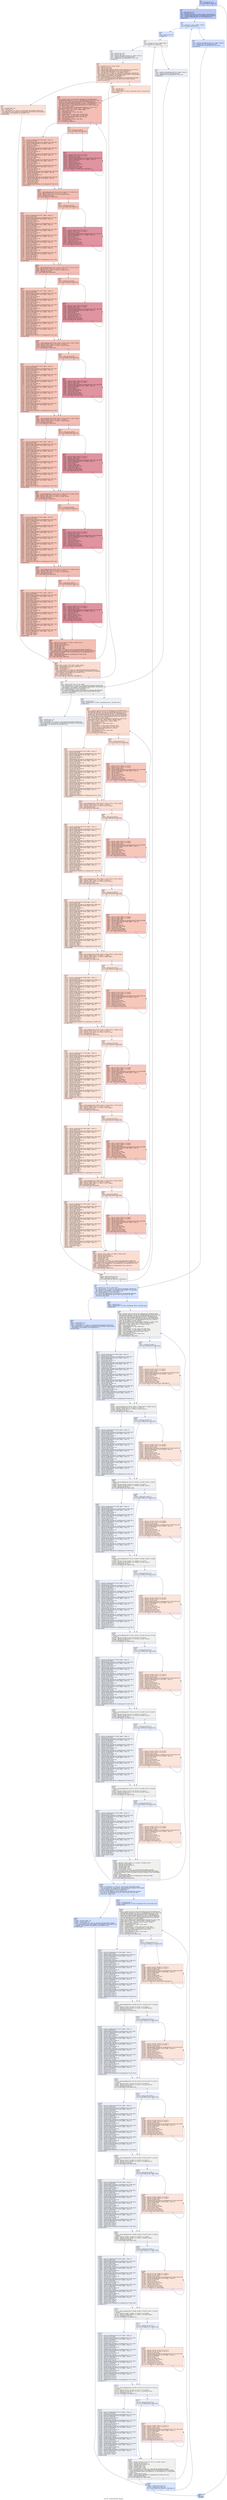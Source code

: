 digraph "CFG for '_Z8VarPrintPdiii' function" {
	label="CFG for '_Z8VarPrintPdiii' function";

	Node0x45d2250 [shape=record,color="#3d50c3ff", style=filled, fillcolor="#6c8ff170",label="{%4:\l  %5 = icmp sgt i32 %3, 0\l  br i1 %5, label %6, label %20\l|{<s0>T|<s1>F}}"];
	Node0x45d2250:s0 -> Node0x45d2990;
	Node0x45d2250:s1 -> Node0x45d29e0;
	Node0x45d2990 [shape=record,color="#3d50c3ff", style=filled, fillcolor="#6282ea70",label="{%6:\l6:                                                \l  %7 = icmp sgt i32 %2, 0\l  %8 = icmp sgt i32 %1, 0\l  %9 = tail call i8 addrspace(4)* @llvm.amdgcn.implicitarg.ptr()\l  %10 = getelementptr inbounds i8, i8 addrspace(4)* %9, i64 24\l  %11 = bitcast i8 addrspace(4)* %10 to i64 addrspace(4)*\l  br label %12\l}"];
	Node0x45d2990 -> Node0x45d2fb0;
	Node0x45d2fb0 [shape=record,color="#3d50c3ff", style=filled, fillcolor="#abc8fd70",label="{%12:\l12:                                               \l  %13 = phi i32 [ 0, %6 ], [ %1842, %1841 ]\l  br i1 %7, label %18, label %14\l|{<s0>T|<s1>F}}"];
	Node0x45d2fb0:s0 -> Node0x45d31e0;
	Node0x45d2fb0:s1 -> Node0x45d3270;
	Node0x45d3270 [shape=record,color="#3d50c3ff", style=filled, fillcolor="#96b7ff70",label="{%14:\l14:                                               \l  %15 = load i64, i64 addrspace(4)* %11, align 8, !tbaa !4\l  %16 = inttoptr i64 %15 to i8 addrspace(1)*\l  %17 = addrspacecast i8 addrspace(1)* %16 to i8*\l  br label %33\l}"];
	Node0x45d3270 -> Node0x45d4110;
	Node0x45d31e0 [shape=record,color="#3d50c3ff", style=filled, fillcolor="#a1c0ff70",label="{%18:\l18:                                               \l  %19 = mul i32 %13, %2\l  br label %21\l}"];
	Node0x45d31e0 -> Node0x45d42a0;
	Node0x45d29e0 [shape=record,color="#3d50c3ff", style=filled, fillcolor="#6c8ff170",label="{%20:\l20:                                               \l  ret void\l}"];
	Node0x45d42a0 [shape=record,color="#3d50c3ff", style=filled, fillcolor="#e0dbd870",label="{%21:\l21:                                               \l  %22 = phi i32 [ 0, %18 ], [ %948, %947 ]\l  br i1 %8, label %27, label %23\l|{<s0>T|<s1>F}}"];
	Node0x45d42a0:s0 -> Node0x45d44b0;
	Node0x45d42a0:s1 -> Node0x45d4540;
	Node0x45d4540 [shape=record,color="#3d50c3ff", style=filled, fillcolor="#d1dae970",label="{%23:\l23:                                               \l  %24 = load i64, i64 addrspace(4)* %11, align 8, !tbaa !4\l  %25 = inttoptr i64 %24 to i8 addrspace(1)*\l  %26 = addrspacecast i8 addrspace(1)* %25 to i8*\l  br label %37\l}"];
	Node0x45d4540 -> Node0x45d4de0;
	Node0x45d44b0 [shape=record,color="#3d50c3ff", style=filled, fillcolor="#d9dce170",label="{%27:\l27:                                               \l  %28 = add i32 %22, %19\l  %29 = mul i32 %28, %1\l  %30 = load i64, i64 addrspace(4)* %11, align 8, !tbaa !4\l  %31 = inttoptr i64 %30 to i8 addrspace(1)*\l  %32 = addrspacecast i8 addrspace(1)* %31 to i8*\l  br label %41\l}"];
	Node0x45d44b0 -> Node0x45d4000;
	Node0x45d4110 [shape=record,color="#3d50c3ff", style=filled, fillcolor="#abc8fd70",label="{%33:\l33:                                               \l  %34 = phi i8* [ %17, %14 ], [ %38, %947 ]\l  %35 = tail call fastcc \<2 x i64\> @__ockl_hostcall_internal(i8* noundef %34,\l... i64 noundef 33, i64 noundef 0, i64 noundef 0, i64 noundef 0, i64 noundef 0,\l... i64 noundef 0, i64 noundef 0, i64 noundef 0) #10\l  %36 = extractelement \<2 x i64\> %35, i64 0\l  br i1 icmp eq (i8* addrspacecast (i8 addrspace(4)* getelementptr inbounds\l... ([2 x i8], [2 x i8] addrspace(4)* @.str.1, i64 0, i64 0) to i8*), i8* null),\l... label %950, label %954\l|{<s0>T|<s1>F}}"];
	Node0x45d4110:s0 -> Node0x45d5c30;
	Node0x45d4110:s1 -> Node0x45d6620;
	Node0x45d4de0 [shape=record,color="#3d50c3ff", style=filled, fillcolor="#e0dbd870",label="{%37:\l37:                                               \l  %38 = phi i8* [ %26, %23 ], [ %32, %495 ]\l  %39 = tail call fastcc \<2 x i64\> @__ockl_hostcall_internal(i8* noundef %38,\l... i64 noundef 33, i64 noundef 0, i64 noundef 0, i64 noundef 0, i64 noundef 0,\l... i64 noundef 0, i64 noundef 0, i64 noundef 0) #10\l  %40 = extractelement \<2 x i64\> %39, i64 0\l  br i1 icmp eq (i8* addrspacecast (i8 addrspace(4)* getelementptr inbounds\l... ([2 x i8], [2 x i8] addrspace(4)* @.str.1, i64 0, i64 0) to i8*), i8* null),\l... label %503, label %507\l|{<s0>T|<s1>F}}"];
	Node0x45d4de0:s0 -> Node0x45d68f0;
	Node0x45d4de0:s1 -> Node0x45d6bb0;
	Node0x45d4000 [shape=record,color="#3d50c3ff", style=filled, fillcolor="#f7af9170",label="{%41:\l41:                                               \l  %42 = phi i32 [ 0, %27 ], [ %501, %495 ]\l  %43 = add i32 %42, %29\l  %44 = sext i32 %43 to i64\l  %45 = getelementptr inbounds double, double addrspace(1)* %0, i64 %44\l  %46 = bitcast double addrspace(1)* %45 to i64 addrspace(1)*\l  %47 = load i64, i64 addrspace(1)* %46, align 8, !tbaa !8\l  %48 = tail call fastcc \<2 x i64\> @__ockl_hostcall_internal(i8* noundef %32,\l... i64 noundef 33, i64 noundef 0, i64 noundef 0, i64 noundef 0, i64 noundef 0,\l... i64 noundef 0, i64 noundef 0, i64 noundef 0) #10\l  %49 = extractelement \<2 x i64\> %48, i64 0\l  br i1 icmp eq (i8* addrspacecast (i8 addrspace(4)* getelementptr inbounds\l... ([7 x i8], [7 x i8] addrspace(4)* @.str, i64 0, i64 0) to i8*), i8* null),\l... label %50, label %54\l|{<s0>T|<s1>F}}"];
	Node0x45d4000:s0 -> Node0x45d7550;
	Node0x45d4000:s1 -> Node0x45d75e0;
	Node0x45d7550 [shape=record,color="#3d50c3ff", style=filled, fillcolor="#f7bca170",label="{%50:\l50:                                               \l  %51 = and i64 %49, -225\l  %52 = or i64 %51, 32\l  %53 = tail call fastcc \<2 x i64\> @__ockl_hostcall_internal(i8* noundef %32,\l... i64 noundef %52, i64 noundef 0, i64 noundef 0, i64 noundef 0, i64 noundef 0,\l... i64 noundef 0, i64 noundef 0, i64 noundef 0) #10\l  br label %495\l}"];
	Node0x45d7550 -> Node0x45d6760;
	Node0x45d75e0 [shape=record,color="#3d50c3ff", style=filled, fillcolor="#f7bca170",label="{%54:\l54:                                               \l  %55 = and i64 %49, 2\l  %56 = and i64 %49, -3\l  %57 = insertelement \<2 x i64\> \<i64 poison, i64 0\>, i64 %56, i64 0\l  br label %58\l}"];
	Node0x45d75e0 -> Node0x45d7940;
	Node0x45d7940 [shape=record,color="#3d50c3ff", style=filled, fillcolor="#e36c5570",label="{%58:\l58:                                               \l  %59 = phi i64 [ select (i1 icmp eq (i8* addrspacecast (i8 addrspace(4)*\l... getelementptr inbounds ([7 x i8], [7 x i8] addrspace(4)* @.str, i64 0, i64 0)\l... to i8*), i8* null), i64 0, i64 add (i64 ptrtoint (i8* addrspacecast (i8\l... addrspace(4)* getelementptr inbounds ([7 x i8], [7 x i8] addrspace(4)* @.str,\l... i64 0, i64 6) to i8*) to i64), i64 add (i64 sub (i64 0, i64 ptrtoint ([7 x\l... i8]* addrspacecast ([7 x i8] addrspace(4)* @.str to [7 x i8]*) to i64)), i64\l... 1))), %54 ], [ %492, %484 ]\l  %60 = phi i8 addrspace(4)* [ getelementptr inbounds ([7 x i8], [7 x i8]\l... addrspace(4)* @.str, i64 0, i64 0), %54 ], [ %493, %484 ]\l  %61 = phi \<2 x i64\> [ %57, %54 ], [ %491, %484 ]\l  %62 = icmp ugt i64 %59, 56\l  %63 = extractelement \<2 x i64\> %61, i64 0\l  %64 = or i64 %63, %55\l  %65 = insertelement \<2 x i64\> poison, i64 %64, i64 0\l  %66 = select i1 %62, \<2 x i64\> %61, \<2 x i64\> %65\l  %67 = tail call i64 @llvm.umin.i64(i64 %59, i64 56)\l  %68 = trunc i64 %67 to i32\l  %69 = extractelement \<2 x i64\> %66, i64 0\l  %70 = icmp ugt i32 %68, 7\l  br i1 %70, label %73, label %71\l|{<s0>T|<s1>F}}"];
	Node0x45d7940:s0 -> Node0x45d94d0;
	Node0x45d7940:s1 -> Node0x45d9560;
	Node0x45d9560 [shape=record,color="#3d50c3ff", style=filled, fillcolor="#ec7f6370",label="{%71:\l71:                                               \l  %72 = icmp eq i32 %68, 0\l  br i1 %72, label %126, label %113\l|{<s0>T|<s1>F}}"];
	Node0x45d9560:s0 -> Node0x45d9730;
	Node0x45d9560:s1 -> Node0x45d9780;
	Node0x45d94d0 [shape=record,color="#3d50c3ff", style=filled, fillcolor="#ec7f6370",label="{%73:\l73:                                               \l  %74 = load i8, i8 addrspace(4)* %60, align 1, !tbaa !12\l  %75 = zext i8 %74 to i64\l  %76 = getelementptr inbounds i8, i8 addrspace(4)* %60, i64 1\l  %77 = load i8, i8 addrspace(4)* %76, align 1, !tbaa !12\l  %78 = zext i8 %77 to i64\l  %79 = shl nuw nsw i64 %78, 8\l  %80 = or i64 %79, %75\l  %81 = getelementptr inbounds i8, i8 addrspace(4)* %60, i64 2\l  %82 = load i8, i8 addrspace(4)* %81, align 1, !tbaa !12\l  %83 = zext i8 %82 to i64\l  %84 = shl nuw nsw i64 %83, 16\l  %85 = or i64 %80, %84\l  %86 = getelementptr inbounds i8, i8 addrspace(4)* %60, i64 3\l  %87 = load i8, i8 addrspace(4)* %86, align 1, !tbaa !12\l  %88 = zext i8 %87 to i64\l  %89 = shl nuw nsw i64 %88, 24\l  %90 = or i64 %85, %89\l  %91 = getelementptr inbounds i8, i8 addrspace(4)* %60, i64 4\l  %92 = load i8, i8 addrspace(4)* %91, align 1, !tbaa !12\l  %93 = zext i8 %92 to i64\l  %94 = shl nuw nsw i64 %93, 32\l  %95 = or i64 %90, %94\l  %96 = getelementptr inbounds i8, i8 addrspace(4)* %60, i64 5\l  %97 = load i8, i8 addrspace(4)* %96, align 1, !tbaa !12\l  %98 = zext i8 %97 to i64\l  %99 = shl nuw nsw i64 %98, 40\l  %100 = or i64 %95, %99\l  %101 = getelementptr inbounds i8, i8 addrspace(4)* %60, i64 6\l  %102 = load i8, i8 addrspace(4)* %101, align 1, !tbaa !12\l  %103 = zext i8 %102 to i64\l  %104 = shl nuw nsw i64 %103, 48\l  %105 = or i64 %100, %104\l  %106 = getelementptr inbounds i8, i8 addrspace(4)* %60, i64 7\l  %107 = load i8, i8 addrspace(4)* %106, align 1, !tbaa !12\l  %108 = zext i8 %107 to i64\l  %109 = shl nuw i64 %108, 56\l  %110 = or i64 %105, %109\l  %111 = add nsw i32 %68, -8\l  %112 = getelementptr inbounds i8, i8 addrspace(4)* %60, i64 8\l  br label %126\l}"];
	Node0x45d94d0 -> Node0x45d9730;
	Node0x45d9780 [shape=record,color="#b70d28ff", style=filled, fillcolor="#b70d2870",label="{%113:\l113:                                              \l  %114 = phi i32 [ %124, %113 ], [ 0, %71 ]\l  %115 = phi i64 [ %123, %113 ], [ 0, %71 ]\l  %116 = zext i32 %114 to i64\l  %117 = getelementptr inbounds i8, i8 addrspace(4)* %60, i64 %116\l  %118 = load i8, i8 addrspace(4)* %117, align 1, !tbaa !12\l  %119 = zext i8 %118 to i64\l  %120 = shl i32 %114, 3\l  %121 = zext i32 %120 to i64\l  %122 = shl nuw i64 %119, %121\l  %123 = or i64 %122, %115\l  %124 = add nuw nsw i32 %114, 1\l  %125 = icmp eq i32 %124, %68\l  br i1 %125, label %126, label %113, !llvm.loop !13\l|{<s0>T|<s1>F}}"];
	Node0x45d9780:s0 -> Node0x45d9730;
	Node0x45d9780:s1 -> Node0x45d9780;
	Node0x45d9730 [shape=record,color="#3d50c3ff", style=filled, fillcolor="#e36c5570",label="{%126:\l126:                                              \l  %127 = phi i8 addrspace(4)* [ %112, %73 ], [ %60, %71 ], [ %60, %113 ]\l  %128 = phi i32 [ %111, %73 ], [ 0, %71 ], [ 0, %113 ]\l  %129 = phi i64 [ %110, %73 ], [ 0, %71 ], [ %123, %113 ]\l  %130 = icmp ugt i32 %128, 7\l  br i1 %130, label %133, label %131\l|{<s0>T|<s1>F}}"];
	Node0x45d9730:s0 -> Node0x45d8ec0;
	Node0x45d9730:s1 -> Node0x45d8f10;
	Node0x45d8f10 [shape=record,color="#3d50c3ff", style=filled, fillcolor="#ec7f6370",label="{%131:\l131:                                              \l  %132 = icmp eq i32 %128, 0\l  br i1 %132, label %186, label %173\l|{<s0>T|<s1>F}}"];
	Node0x45d8f10:s0 -> Node0x45d90e0;
	Node0x45d8f10:s1 -> Node0x45dc8d0;
	Node0x45d8ec0 [shape=record,color="#3d50c3ff", style=filled, fillcolor="#ec7f6370",label="{%133:\l133:                                              \l  %134 = load i8, i8 addrspace(4)* %127, align 1, !tbaa !12\l  %135 = zext i8 %134 to i64\l  %136 = getelementptr inbounds i8, i8 addrspace(4)* %127, i64 1\l  %137 = load i8, i8 addrspace(4)* %136, align 1, !tbaa !12\l  %138 = zext i8 %137 to i64\l  %139 = shl nuw nsw i64 %138, 8\l  %140 = or i64 %139, %135\l  %141 = getelementptr inbounds i8, i8 addrspace(4)* %127, i64 2\l  %142 = load i8, i8 addrspace(4)* %141, align 1, !tbaa !12\l  %143 = zext i8 %142 to i64\l  %144 = shl nuw nsw i64 %143, 16\l  %145 = or i64 %140, %144\l  %146 = getelementptr inbounds i8, i8 addrspace(4)* %127, i64 3\l  %147 = load i8, i8 addrspace(4)* %146, align 1, !tbaa !12\l  %148 = zext i8 %147 to i64\l  %149 = shl nuw nsw i64 %148, 24\l  %150 = or i64 %145, %149\l  %151 = getelementptr inbounds i8, i8 addrspace(4)* %127, i64 4\l  %152 = load i8, i8 addrspace(4)* %151, align 1, !tbaa !12\l  %153 = zext i8 %152 to i64\l  %154 = shl nuw nsw i64 %153, 32\l  %155 = or i64 %150, %154\l  %156 = getelementptr inbounds i8, i8 addrspace(4)* %127, i64 5\l  %157 = load i8, i8 addrspace(4)* %156, align 1, !tbaa !12\l  %158 = zext i8 %157 to i64\l  %159 = shl nuw nsw i64 %158, 40\l  %160 = or i64 %155, %159\l  %161 = getelementptr inbounds i8, i8 addrspace(4)* %127, i64 6\l  %162 = load i8, i8 addrspace(4)* %161, align 1, !tbaa !12\l  %163 = zext i8 %162 to i64\l  %164 = shl nuw nsw i64 %163, 48\l  %165 = or i64 %160, %164\l  %166 = getelementptr inbounds i8, i8 addrspace(4)* %127, i64 7\l  %167 = load i8, i8 addrspace(4)* %166, align 1, !tbaa !12\l  %168 = zext i8 %167 to i64\l  %169 = shl nuw i64 %168, 56\l  %170 = or i64 %165, %169\l  %171 = add nsw i32 %128, -8\l  %172 = getelementptr inbounds i8, i8 addrspace(4)* %127, i64 8\l  br label %186\l}"];
	Node0x45d8ec0 -> Node0x45d90e0;
	Node0x45dc8d0 [shape=record,color="#b70d28ff", style=filled, fillcolor="#b70d2870",label="{%173:\l173:                                              \l  %174 = phi i32 [ %184, %173 ], [ 0, %131 ]\l  %175 = phi i64 [ %183, %173 ], [ 0, %131 ]\l  %176 = zext i32 %174 to i64\l  %177 = getelementptr inbounds i8, i8 addrspace(4)* %127, i64 %176\l  %178 = load i8, i8 addrspace(4)* %177, align 1, !tbaa !12\l  %179 = zext i8 %178 to i64\l  %180 = shl i32 %174, 3\l  %181 = zext i32 %180 to i64\l  %182 = shl nuw i64 %179, %181\l  %183 = or i64 %182, %175\l  %184 = add nuw nsw i32 %174, 1\l  %185 = icmp eq i32 %184, %128\l  br i1 %185, label %186, label %173\l|{<s0>T|<s1>F}}"];
	Node0x45dc8d0:s0 -> Node0x45d90e0;
	Node0x45dc8d0:s1 -> Node0x45dc8d0;
	Node0x45d90e0 [shape=record,color="#3d50c3ff", style=filled, fillcolor="#e36c5570",label="{%186:\l186:                                              \l  %187 = phi i8 addrspace(4)* [ %172, %133 ], [ %127, %131 ], [ %127, %173 ]\l  %188 = phi i32 [ %171, %133 ], [ 0, %131 ], [ 0, %173 ]\l  %189 = phi i64 [ %170, %133 ], [ 0, %131 ], [ %183, %173 ]\l  %190 = icmp ugt i32 %188, 7\l  br i1 %190, label %193, label %191\l|{<s0>T|<s1>F}}"];
	Node0x45d90e0:s0 -> Node0x45de950;
	Node0x45d90e0:s1 -> Node0x45de9a0;
	Node0x45de9a0 [shape=record,color="#3d50c3ff", style=filled, fillcolor="#ec7f6370",label="{%191:\l191:                                              \l  %192 = icmp eq i32 %188, 0\l  br i1 %192, label %246, label %233\l|{<s0>T|<s1>F}}"];
	Node0x45de9a0:s0 -> Node0x45deb30;
	Node0x45de9a0:s1 -> Node0x45deb80;
	Node0x45de950 [shape=record,color="#3d50c3ff", style=filled, fillcolor="#ec7f6370",label="{%193:\l193:                                              \l  %194 = load i8, i8 addrspace(4)* %187, align 1, !tbaa !12\l  %195 = zext i8 %194 to i64\l  %196 = getelementptr inbounds i8, i8 addrspace(4)* %187, i64 1\l  %197 = load i8, i8 addrspace(4)* %196, align 1, !tbaa !12\l  %198 = zext i8 %197 to i64\l  %199 = shl nuw nsw i64 %198, 8\l  %200 = or i64 %199, %195\l  %201 = getelementptr inbounds i8, i8 addrspace(4)* %187, i64 2\l  %202 = load i8, i8 addrspace(4)* %201, align 1, !tbaa !12\l  %203 = zext i8 %202 to i64\l  %204 = shl nuw nsw i64 %203, 16\l  %205 = or i64 %200, %204\l  %206 = getelementptr inbounds i8, i8 addrspace(4)* %187, i64 3\l  %207 = load i8, i8 addrspace(4)* %206, align 1, !tbaa !12\l  %208 = zext i8 %207 to i64\l  %209 = shl nuw nsw i64 %208, 24\l  %210 = or i64 %205, %209\l  %211 = getelementptr inbounds i8, i8 addrspace(4)* %187, i64 4\l  %212 = load i8, i8 addrspace(4)* %211, align 1, !tbaa !12\l  %213 = zext i8 %212 to i64\l  %214 = shl nuw nsw i64 %213, 32\l  %215 = or i64 %210, %214\l  %216 = getelementptr inbounds i8, i8 addrspace(4)* %187, i64 5\l  %217 = load i8, i8 addrspace(4)* %216, align 1, !tbaa !12\l  %218 = zext i8 %217 to i64\l  %219 = shl nuw nsw i64 %218, 40\l  %220 = or i64 %215, %219\l  %221 = getelementptr inbounds i8, i8 addrspace(4)* %187, i64 6\l  %222 = load i8, i8 addrspace(4)* %221, align 1, !tbaa !12\l  %223 = zext i8 %222 to i64\l  %224 = shl nuw nsw i64 %223, 48\l  %225 = or i64 %220, %224\l  %226 = getelementptr inbounds i8, i8 addrspace(4)* %187, i64 7\l  %227 = load i8, i8 addrspace(4)* %226, align 1, !tbaa !12\l  %228 = zext i8 %227 to i64\l  %229 = shl nuw i64 %228, 56\l  %230 = or i64 %225, %229\l  %231 = add nsw i32 %188, -8\l  %232 = getelementptr inbounds i8, i8 addrspace(4)* %187, i64 8\l  br label %246\l}"];
	Node0x45de950 -> Node0x45deb30;
	Node0x45deb80 [shape=record,color="#b70d28ff", style=filled, fillcolor="#b70d2870",label="{%233:\l233:                                              \l  %234 = phi i32 [ %244, %233 ], [ 0, %191 ]\l  %235 = phi i64 [ %243, %233 ], [ 0, %191 ]\l  %236 = zext i32 %234 to i64\l  %237 = getelementptr inbounds i8, i8 addrspace(4)* %187, i64 %236\l  %238 = load i8, i8 addrspace(4)* %237, align 1, !tbaa !12\l  %239 = zext i8 %238 to i64\l  %240 = shl i32 %234, 3\l  %241 = zext i32 %240 to i64\l  %242 = shl nuw i64 %239, %241\l  %243 = or i64 %242, %235\l  %244 = add nuw nsw i32 %234, 1\l  %245 = icmp eq i32 %244, %188\l  br i1 %245, label %246, label %233\l|{<s0>T|<s1>F}}"];
	Node0x45deb80:s0 -> Node0x45deb30;
	Node0x45deb80:s1 -> Node0x45deb80;
	Node0x45deb30 [shape=record,color="#3d50c3ff", style=filled, fillcolor="#e36c5570",label="{%246:\l246:                                              \l  %247 = phi i8 addrspace(4)* [ %232, %193 ], [ %187, %191 ], [ %187, %233 ]\l  %248 = phi i32 [ %231, %193 ], [ 0, %191 ], [ 0, %233 ]\l  %249 = phi i64 [ %230, %193 ], [ 0, %191 ], [ %243, %233 ]\l  %250 = icmp ugt i32 %248, 7\l  br i1 %250, label %253, label %251\l|{<s0>T|<s1>F}}"];
	Node0x45deb30:s0 -> Node0x45e0ba0;
	Node0x45deb30:s1 -> Node0x45e0bf0;
	Node0x45e0bf0 [shape=record,color="#3d50c3ff", style=filled, fillcolor="#ec7f6370",label="{%251:\l251:                                              \l  %252 = icmp eq i32 %248, 0\l  br i1 %252, label %306, label %293\l|{<s0>T|<s1>F}}"];
	Node0x45e0bf0:s0 -> Node0x45e0d80;
	Node0x45e0bf0:s1 -> Node0x45e0dd0;
	Node0x45e0ba0 [shape=record,color="#3d50c3ff", style=filled, fillcolor="#ec7f6370",label="{%253:\l253:                                              \l  %254 = load i8, i8 addrspace(4)* %247, align 1, !tbaa !12\l  %255 = zext i8 %254 to i64\l  %256 = getelementptr inbounds i8, i8 addrspace(4)* %247, i64 1\l  %257 = load i8, i8 addrspace(4)* %256, align 1, !tbaa !12\l  %258 = zext i8 %257 to i64\l  %259 = shl nuw nsw i64 %258, 8\l  %260 = or i64 %259, %255\l  %261 = getelementptr inbounds i8, i8 addrspace(4)* %247, i64 2\l  %262 = load i8, i8 addrspace(4)* %261, align 1, !tbaa !12\l  %263 = zext i8 %262 to i64\l  %264 = shl nuw nsw i64 %263, 16\l  %265 = or i64 %260, %264\l  %266 = getelementptr inbounds i8, i8 addrspace(4)* %247, i64 3\l  %267 = load i8, i8 addrspace(4)* %266, align 1, !tbaa !12\l  %268 = zext i8 %267 to i64\l  %269 = shl nuw nsw i64 %268, 24\l  %270 = or i64 %265, %269\l  %271 = getelementptr inbounds i8, i8 addrspace(4)* %247, i64 4\l  %272 = load i8, i8 addrspace(4)* %271, align 1, !tbaa !12\l  %273 = zext i8 %272 to i64\l  %274 = shl nuw nsw i64 %273, 32\l  %275 = or i64 %270, %274\l  %276 = getelementptr inbounds i8, i8 addrspace(4)* %247, i64 5\l  %277 = load i8, i8 addrspace(4)* %276, align 1, !tbaa !12\l  %278 = zext i8 %277 to i64\l  %279 = shl nuw nsw i64 %278, 40\l  %280 = or i64 %275, %279\l  %281 = getelementptr inbounds i8, i8 addrspace(4)* %247, i64 6\l  %282 = load i8, i8 addrspace(4)* %281, align 1, !tbaa !12\l  %283 = zext i8 %282 to i64\l  %284 = shl nuw nsw i64 %283, 48\l  %285 = or i64 %280, %284\l  %286 = getelementptr inbounds i8, i8 addrspace(4)* %247, i64 7\l  %287 = load i8, i8 addrspace(4)* %286, align 1, !tbaa !12\l  %288 = zext i8 %287 to i64\l  %289 = shl nuw i64 %288, 56\l  %290 = or i64 %285, %289\l  %291 = add nsw i32 %248, -8\l  %292 = getelementptr inbounds i8, i8 addrspace(4)* %247, i64 8\l  br label %306\l}"];
	Node0x45e0ba0 -> Node0x45e0d80;
	Node0x45e0dd0 [shape=record,color="#b70d28ff", style=filled, fillcolor="#b70d2870",label="{%293:\l293:                                              \l  %294 = phi i32 [ %304, %293 ], [ 0, %251 ]\l  %295 = phi i64 [ %303, %293 ], [ 0, %251 ]\l  %296 = zext i32 %294 to i64\l  %297 = getelementptr inbounds i8, i8 addrspace(4)* %247, i64 %296\l  %298 = load i8, i8 addrspace(4)* %297, align 1, !tbaa !12\l  %299 = zext i8 %298 to i64\l  %300 = shl i32 %294, 3\l  %301 = zext i32 %300 to i64\l  %302 = shl nuw i64 %299, %301\l  %303 = or i64 %302, %295\l  %304 = add nuw nsw i32 %294, 1\l  %305 = icmp eq i32 %304, %248\l  br i1 %305, label %306, label %293\l|{<s0>T|<s1>F}}"];
	Node0x45e0dd0:s0 -> Node0x45e0d80;
	Node0x45e0dd0:s1 -> Node0x45e0dd0;
	Node0x45e0d80 [shape=record,color="#3d50c3ff", style=filled, fillcolor="#e36c5570",label="{%306:\l306:                                              \l  %307 = phi i8 addrspace(4)* [ %292, %253 ], [ %247, %251 ], [ %247, %293 ]\l  %308 = phi i32 [ %291, %253 ], [ 0, %251 ], [ 0, %293 ]\l  %309 = phi i64 [ %290, %253 ], [ 0, %251 ], [ %303, %293 ]\l  %310 = icmp ugt i32 %308, 7\l  br i1 %310, label %313, label %311\l|{<s0>T|<s1>F}}"];
	Node0x45e0d80:s0 -> Node0x45e3620;
	Node0x45e0d80:s1 -> Node0x45e3670;
	Node0x45e3670 [shape=record,color="#3d50c3ff", style=filled, fillcolor="#ec7f6370",label="{%311:\l311:                                              \l  %312 = icmp eq i32 %308, 0\l  br i1 %312, label %366, label %353\l|{<s0>T|<s1>F}}"];
	Node0x45e3670:s0 -> Node0x45e3800;
	Node0x45e3670:s1 -> Node0x45e3850;
	Node0x45e3620 [shape=record,color="#3d50c3ff", style=filled, fillcolor="#ec7f6370",label="{%313:\l313:                                              \l  %314 = load i8, i8 addrspace(4)* %307, align 1, !tbaa !12\l  %315 = zext i8 %314 to i64\l  %316 = getelementptr inbounds i8, i8 addrspace(4)* %307, i64 1\l  %317 = load i8, i8 addrspace(4)* %316, align 1, !tbaa !12\l  %318 = zext i8 %317 to i64\l  %319 = shl nuw nsw i64 %318, 8\l  %320 = or i64 %319, %315\l  %321 = getelementptr inbounds i8, i8 addrspace(4)* %307, i64 2\l  %322 = load i8, i8 addrspace(4)* %321, align 1, !tbaa !12\l  %323 = zext i8 %322 to i64\l  %324 = shl nuw nsw i64 %323, 16\l  %325 = or i64 %320, %324\l  %326 = getelementptr inbounds i8, i8 addrspace(4)* %307, i64 3\l  %327 = load i8, i8 addrspace(4)* %326, align 1, !tbaa !12\l  %328 = zext i8 %327 to i64\l  %329 = shl nuw nsw i64 %328, 24\l  %330 = or i64 %325, %329\l  %331 = getelementptr inbounds i8, i8 addrspace(4)* %307, i64 4\l  %332 = load i8, i8 addrspace(4)* %331, align 1, !tbaa !12\l  %333 = zext i8 %332 to i64\l  %334 = shl nuw nsw i64 %333, 32\l  %335 = or i64 %330, %334\l  %336 = getelementptr inbounds i8, i8 addrspace(4)* %307, i64 5\l  %337 = load i8, i8 addrspace(4)* %336, align 1, !tbaa !12\l  %338 = zext i8 %337 to i64\l  %339 = shl nuw nsw i64 %338, 40\l  %340 = or i64 %335, %339\l  %341 = getelementptr inbounds i8, i8 addrspace(4)* %307, i64 6\l  %342 = load i8, i8 addrspace(4)* %341, align 1, !tbaa !12\l  %343 = zext i8 %342 to i64\l  %344 = shl nuw nsw i64 %343, 48\l  %345 = or i64 %340, %344\l  %346 = getelementptr inbounds i8, i8 addrspace(4)* %307, i64 7\l  %347 = load i8, i8 addrspace(4)* %346, align 1, !tbaa !12\l  %348 = zext i8 %347 to i64\l  %349 = shl nuw i64 %348, 56\l  %350 = or i64 %345, %349\l  %351 = add nsw i32 %308, -8\l  %352 = getelementptr inbounds i8, i8 addrspace(4)* %307, i64 8\l  br label %366\l}"];
	Node0x45e3620 -> Node0x45e3800;
	Node0x45e3850 [shape=record,color="#b70d28ff", style=filled, fillcolor="#b70d2870",label="{%353:\l353:                                              \l  %354 = phi i32 [ %364, %353 ], [ 0, %311 ]\l  %355 = phi i64 [ %363, %353 ], [ 0, %311 ]\l  %356 = zext i32 %354 to i64\l  %357 = getelementptr inbounds i8, i8 addrspace(4)* %307, i64 %356\l  %358 = load i8, i8 addrspace(4)* %357, align 1, !tbaa !12\l  %359 = zext i8 %358 to i64\l  %360 = shl i32 %354, 3\l  %361 = zext i32 %360 to i64\l  %362 = shl nuw i64 %359, %361\l  %363 = or i64 %362, %355\l  %364 = add nuw nsw i32 %354, 1\l  %365 = icmp eq i32 %364, %308\l  br i1 %365, label %366, label %353\l|{<s0>T|<s1>F}}"];
	Node0x45e3850:s0 -> Node0x45e3800;
	Node0x45e3850:s1 -> Node0x45e3850;
	Node0x45e3800 [shape=record,color="#3d50c3ff", style=filled, fillcolor="#e36c5570",label="{%366:\l366:                                              \l  %367 = phi i8 addrspace(4)* [ %352, %313 ], [ %307, %311 ], [ %307, %353 ]\l  %368 = phi i32 [ %351, %313 ], [ 0, %311 ], [ 0, %353 ]\l  %369 = phi i64 [ %350, %313 ], [ 0, %311 ], [ %363, %353 ]\l  %370 = icmp ugt i32 %368, 7\l  br i1 %370, label %373, label %371\l|{<s0>T|<s1>F}}"];
	Node0x45e3800:s0 -> Node0x45e6280;
	Node0x45e3800:s1 -> Node0x45e62d0;
	Node0x45e62d0 [shape=record,color="#3d50c3ff", style=filled, fillcolor="#ec7f6370",label="{%371:\l371:                                              \l  %372 = icmp eq i32 %368, 0\l  br i1 %372, label %426, label %413\l|{<s0>T|<s1>F}}"];
	Node0x45e62d0:s0 -> Node0x45e6460;
	Node0x45e62d0:s1 -> Node0x45e64b0;
	Node0x45e6280 [shape=record,color="#3d50c3ff", style=filled, fillcolor="#ec7f6370",label="{%373:\l373:                                              \l  %374 = load i8, i8 addrspace(4)* %367, align 1, !tbaa !12\l  %375 = zext i8 %374 to i64\l  %376 = getelementptr inbounds i8, i8 addrspace(4)* %367, i64 1\l  %377 = load i8, i8 addrspace(4)* %376, align 1, !tbaa !12\l  %378 = zext i8 %377 to i64\l  %379 = shl nuw nsw i64 %378, 8\l  %380 = or i64 %379, %375\l  %381 = getelementptr inbounds i8, i8 addrspace(4)* %367, i64 2\l  %382 = load i8, i8 addrspace(4)* %381, align 1, !tbaa !12\l  %383 = zext i8 %382 to i64\l  %384 = shl nuw nsw i64 %383, 16\l  %385 = or i64 %380, %384\l  %386 = getelementptr inbounds i8, i8 addrspace(4)* %367, i64 3\l  %387 = load i8, i8 addrspace(4)* %386, align 1, !tbaa !12\l  %388 = zext i8 %387 to i64\l  %389 = shl nuw nsw i64 %388, 24\l  %390 = or i64 %385, %389\l  %391 = getelementptr inbounds i8, i8 addrspace(4)* %367, i64 4\l  %392 = load i8, i8 addrspace(4)* %391, align 1, !tbaa !12\l  %393 = zext i8 %392 to i64\l  %394 = shl nuw nsw i64 %393, 32\l  %395 = or i64 %390, %394\l  %396 = getelementptr inbounds i8, i8 addrspace(4)* %367, i64 5\l  %397 = load i8, i8 addrspace(4)* %396, align 1, !tbaa !12\l  %398 = zext i8 %397 to i64\l  %399 = shl nuw nsw i64 %398, 40\l  %400 = or i64 %395, %399\l  %401 = getelementptr inbounds i8, i8 addrspace(4)* %367, i64 6\l  %402 = load i8, i8 addrspace(4)* %401, align 1, !tbaa !12\l  %403 = zext i8 %402 to i64\l  %404 = shl nuw nsw i64 %403, 48\l  %405 = or i64 %400, %404\l  %406 = getelementptr inbounds i8, i8 addrspace(4)* %367, i64 7\l  %407 = load i8, i8 addrspace(4)* %406, align 1, !tbaa !12\l  %408 = zext i8 %407 to i64\l  %409 = shl nuw i64 %408, 56\l  %410 = or i64 %405, %409\l  %411 = add nsw i32 %368, -8\l  %412 = getelementptr inbounds i8, i8 addrspace(4)* %367, i64 8\l  br label %426\l}"];
	Node0x45e6280 -> Node0x45e6460;
	Node0x45e64b0 [shape=record,color="#b70d28ff", style=filled, fillcolor="#b70d2870",label="{%413:\l413:                                              \l  %414 = phi i32 [ %424, %413 ], [ 0, %371 ]\l  %415 = phi i64 [ %423, %413 ], [ 0, %371 ]\l  %416 = zext i32 %414 to i64\l  %417 = getelementptr inbounds i8, i8 addrspace(4)* %367, i64 %416\l  %418 = load i8, i8 addrspace(4)* %417, align 1, !tbaa !12\l  %419 = zext i8 %418 to i64\l  %420 = shl i32 %414, 3\l  %421 = zext i32 %420 to i64\l  %422 = shl nuw i64 %419, %421\l  %423 = or i64 %422, %415\l  %424 = add nuw nsw i32 %414, 1\l  %425 = icmp eq i32 %424, %368\l  br i1 %425, label %426, label %413\l|{<s0>T|<s1>F}}"];
	Node0x45e64b0:s0 -> Node0x45e6460;
	Node0x45e64b0:s1 -> Node0x45e64b0;
	Node0x45e6460 [shape=record,color="#3d50c3ff", style=filled, fillcolor="#e36c5570",label="{%426:\l426:                                              \l  %427 = phi i8 addrspace(4)* [ %412, %373 ], [ %367, %371 ], [ %367, %413 ]\l  %428 = phi i32 [ %411, %373 ], [ 0, %371 ], [ 0, %413 ]\l  %429 = phi i64 [ %410, %373 ], [ 0, %371 ], [ %423, %413 ]\l  %430 = icmp ugt i32 %428, 7\l  br i1 %430, label %433, label %431\l|{<s0>T|<s1>F}}"];
	Node0x45e6460:s0 -> Node0x45e8ae0;
	Node0x45e6460:s1 -> Node0x45e8b30;
	Node0x45e8b30 [shape=record,color="#3d50c3ff", style=filled, fillcolor="#ec7f6370",label="{%431:\l431:                                              \l  %432 = icmp eq i32 %428, 0\l  br i1 %432, label %484, label %471\l|{<s0>T|<s1>F}}"];
	Node0x45e8b30:s0 -> Node0x45d8800;
	Node0x45e8b30:s1 -> Node0x45e8cc0;
	Node0x45e8ae0 [shape=record,color="#3d50c3ff", style=filled, fillcolor="#ec7f6370",label="{%433:\l433:                                              \l  %434 = load i8, i8 addrspace(4)* %427, align 1, !tbaa !12\l  %435 = zext i8 %434 to i64\l  %436 = getelementptr inbounds i8, i8 addrspace(4)* %427, i64 1\l  %437 = load i8, i8 addrspace(4)* %436, align 1, !tbaa !12\l  %438 = zext i8 %437 to i64\l  %439 = shl nuw nsw i64 %438, 8\l  %440 = or i64 %439, %435\l  %441 = getelementptr inbounds i8, i8 addrspace(4)* %427, i64 2\l  %442 = load i8, i8 addrspace(4)* %441, align 1, !tbaa !12\l  %443 = zext i8 %442 to i64\l  %444 = shl nuw nsw i64 %443, 16\l  %445 = or i64 %440, %444\l  %446 = getelementptr inbounds i8, i8 addrspace(4)* %427, i64 3\l  %447 = load i8, i8 addrspace(4)* %446, align 1, !tbaa !12\l  %448 = zext i8 %447 to i64\l  %449 = shl nuw nsw i64 %448, 24\l  %450 = or i64 %445, %449\l  %451 = getelementptr inbounds i8, i8 addrspace(4)* %427, i64 4\l  %452 = load i8, i8 addrspace(4)* %451, align 1, !tbaa !12\l  %453 = zext i8 %452 to i64\l  %454 = shl nuw nsw i64 %453, 32\l  %455 = or i64 %450, %454\l  %456 = getelementptr inbounds i8, i8 addrspace(4)* %427, i64 5\l  %457 = load i8, i8 addrspace(4)* %456, align 1, !tbaa !12\l  %458 = zext i8 %457 to i64\l  %459 = shl nuw nsw i64 %458, 40\l  %460 = or i64 %455, %459\l  %461 = getelementptr inbounds i8, i8 addrspace(4)* %427, i64 6\l  %462 = load i8, i8 addrspace(4)* %461, align 1, !tbaa !12\l  %463 = zext i8 %462 to i64\l  %464 = shl nuw nsw i64 %463, 48\l  %465 = or i64 %460, %464\l  %466 = getelementptr inbounds i8, i8 addrspace(4)* %427, i64 7\l  %467 = load i8, i8 addrspace(4)* %466, align 1, !tbaa !12\l  %468 = zext i8 %467 to i64\l  %469 = shl nuw i64 %468, 56\l  %470 = or i64 %465, %469\l  br label %484\l}"];
	Node0x45e8ae0 -> Node0x45d8800;
	Node0x45e8cc0 [shape=record,color="#b70d28ff", style=filled, fillcolor="#b70d2870",label="{%471:\l471:                                              \l  %472 = phi i32 [ %482, %471 ], [ 0, %431 ]\l  %473 = phi i64 [ %481, %471 ], [ 0, %431 ]\l  %474 = zext i32 %472 to i64\l  %475 = getelementptr inbounds i8, i8 addrspace(4)* %427, i64 %474\l  %476 = load i8, i8 addrspace(4)* %475, align 1, !tbaa !12\l  %477 = zext i8 %476 to i64\l  %478 = shl i32 %472, 3\l  %479 = zext i32 %478 to i64\l  %480 = shl nuw i64 %477, %479\l  %481 = or i64 %480, %473\l  %482 = add nuw nsw i32 %472, 1\l  %483 = icmp eq i32 %482, %428\l  br i1 %483, label %484, label %471\l|{<s0>T|<s1>F}}"];
	Node0x45e8cc0:s0 -> Node0x45d8800;
	Node0x45e8cc0:s1 -> Node0x45e8cc0;
	Node0x45d8800 [shape=record,color="#3d50c3ff", style=filled, fillcolor="#e36c5570",label="{%484:\l484:                                              \l  %485 = phi i64 [ %470, %433 ], [ 0, %431 ], [ %481, %471 ]\l  %486 = shl nuw nsw i64 %67, 2\l  %487 = add nuw nsw i64 %486, 28\l  %488 = and i64 %487, 480\l  %489 = and i64 %69, -225\l  %490 = or i64 %489, %488\l  %491 = tail call fastcc \<2 x i64\> @__ockl_hostcall_internal(i8* noundef %32,\l... i64 noundef %490, i64 noundef %129, i64 noundef %189, i64 noundef %249, i64\l... noundef %309, i64 noundef %369, i64 noundef %429, i64 noundef %485) #10\l  %492 = sub i64 %59, %67\l  %493 = getelementptr inbounds i8, i8 addrspace(4)* %60, i64 %67\l  %494 = icmp eq i64 %492, 0\l  br i1 %494, label %495, label %58\l|{<s0>T|<s1>F}}"];
	Node0x45d8800:s0 -> Node0x45d6760;
	Node0x45d8800:s1 -> Node0x45d7940;
	Node0x45d6760 [shape=record,color="#3d50c3ff", style=filled, fillcolor="#f7af9170",label="{%495:\l495:                                              \l  %496 = phi \<2 x i64\> [ %53, %50 ], [ %491, %484 ]\l  %497 = extractelement \<2 x i64\> %496, i64 0\l  %498 = and i64 %497, -227\l  %499 = or i64 %498, 34\l  %500 = tail call fastcc \<2 x i64\> @__ockl_hostcall_internal(i8* noundef %32,\l... i64 noundef %499, i64 noundef %47, i64 noundef 0, i64 noundef 0, i64 noundef\l... 0, i64 noundef 0, i64 noundef 0, i64 noundef 0) #10\l  %501 = add nuw nsw i32 %42, 1\l  %502 = icmp eq i32 %501, %1\l  br i1 %502, label %37, label %41, !llvm.loop !15\l|{<s0>T|<s1>F}}"];
	Node0x45d6760:s0 -> Node0x45d4de0;
	Node0x45d6760:s1 -> Node0x45d4000;
	Node0x45d68f0 [shape=record,color="#3d50c3ff", style=filled, fillcolor="#d6dce470",label="{%503:\l503:                                              \l  %504 = and i64 %40, -227\l  %505 = or i64 %504, 34\l  %506 = tail call fastcc \<2 x i64\> @__ockl_hostcall_internal(i8* noundef %38,\l... i64 noundef %505, i64 noundef 0, i64 noundef 0, i64 noundef 0, i64 noundef 0,\l... i64 noundef 0, i64 noundef 0, i64 noundef 0) #10\l  br label %947\l}"];
	Node0x45d68f0 -> Node0x45d43b0;
	Node0x45d6bb0 [shape=record,color="#3d50c3ff", style=filled, fillcolor="#d6dce470",label="{%507:\l507:                                              \l  %508 = and i64 %40, -3\l  %509 = insertelement \<2 x i64\> \<i64 poison, i64 0\>, i64 %508, i64 0\l  br label %510\l}"];
	Node0x45d6bb0 -> Node0x45d8a60;
	Node0x45d8a60 [shape=record,color="#3d50c3ff", style=filled, fillcolor="#f7b59970",label="{%510:\l510:                                              \l  %511 = phi i64 [ select (i1 icmp eq (i8* addrspacecast (i8 addrspace(4)*\l... getelementptr inbounds ([2 x i8], [2 x i8] addrspace(4)* @.str.1, i64 0, i64\l... 0) to i8*), i8* null), i64 0, i64 add (i64 ptrtoint (i8* addrspacecast (i8\l... addrspace(4)* getelementptr inbounds ([2 x i8], [2 x i8] addrspace(4)*\l... @.str.1, i64 0, i64 1) to i8*) to i64), i64 add (i64 sub (i64 0, i64 ptrtoint\l... ([2 x i8]* addrspacecast ([2 x i8] addrspace(4)* @.str.1 to [2 x i8]*) to\l... i64)), i64 1))), %507 ], [ %944, %936 ]\l  %512 = phi i8 addrspace(4)* [ getelementptr inbounds ([2 x i8], [2 x i8]\l... addrspace(4)* @.str.1, i64 0, i64 0), %507 ], [ %945, %936 ]\l  %513 = phi \<2 x i64\> [ %509, %507 ], [ %943, %936 ]\l  %514 = icmp ugt i64 %511, 56\l  %515 = extractelement \<2 x i64\> %513, i64 0\l  %516 = or i64 %515, 2\l  %517 = insertelement \<2 x i64\> poison, i64 %516, i64 0\l  %518 = select i1 %514, \<2 x i64\> %513, \<2 x i64\> %517\l  %519 = tail call i64 @llvm.umin.i64(i64 %511, i64 56)\l  %520 = trunc i64 %519 to i32\l  %521 = extractelement \<2 x i64\> %518, i64 0\l  %522 = icmp ugt i32 %520, 7\l  br i1 %522, label %525, label %523\l|{<s0>T|<s1>F}}"];
	Node0x45d8a60:s0 -> Node0x45e16f0;
	Node0x45d8a60:s1 -> Node0x45e1780;
	Node0x45e1780 [shape=record,color="#3d50c3ff", style=filled, fillcolor="#f5c1a970",label="{%523:\l523:                                              \l  %524 = icmp eq i32 %520, 0\l  br i1 %524, label %578, label %565\l|{<s0>T|<s1>F}}"];
	Node0x45e1780:s0 -> Node0x45e1950;
	Node0x45e1780:s1 -> Node0x45e19a0;
	Node0x45e16f0 [shape=record,color="#3d50c3ff", style=filled, fillcolor="#f5c1a970",label="{%525:\l525:                                              \l  %526 = load i8, i8 addrspace(4)* %512, align 1, !tbaa !12\l  %527 = zext i8 %526 to i64\l  %528 = getelementptr inbounds i8, i8 addrspace(4)* %512, i64 1\l  %529 = load i8, i8 addrspace(4)* %528, align 1, !tbaa !12\l  %530 = zext i8 %529 to i64\l  %531 = shl nuw nsw i64 %530, 8\l  %532 = or i64 %531, %527\l  %533 = getelementptr inbounds i8, i8 addrspace(4)* %512, i64 2\l  %534 = load i8, i8 addrspace(4)* %533, align 1, !tbaa !12\l  %535 = zext i8 %534 to i64\l  %536 = shl nuw nsw i64 %535, 16\l  %537 = or i64 %532, %536\l  %538 = getelementptr inbounds i8, i8 addrspace(4)* %512, i64 3\l  %539 = load i8, i8 addrspace(4)* %538, align 1, !tbaa !12\l  %540 = zext i8 %539 to i64\l  %541 = shl nuw nsw i64 %540, 24\l  %542 = or i64 %537, %541\l  %543 = getelementptr inbounds i8, i8 addrspace(4)* %512, i64 4\l  %544 = load i8, i8 addrspace(4)* %543, align 1, !tbaa !12\l  %545 = zext i8 %544 to i64\l  %546 = shl nuw nsw i64 %545, 32\l  %547 = or i64 %542, %546\l  %548 = getelementptr inbounds i8, i8 addrspace(4)* %512, i64 5\l  %549 = load i8, i8 addrspace(4)* %548, align 1, !tbaa !12\l  %550 = zext i8 %549 to i64\l  %551 = shl nuw nsw i64 %550, 40\l  %552 = or i64 %547, %551\l  %553 = getelementptr inbounds i8, i8 addrspace(4)* %512, i64 6\l  %554 = load i8, i8 addrspace(4)* %553, align 1, !tbaa !12\l  %555 = zext i8 %554 to i64\l  %556 = shl nuw nsw i64 %555, 48\l  %557 = or i64 %552, %556\l  %558 = getelementptr inbounds i8, i8 addrspace(4)* %512, i64 7\l  %559 = load i8, i8 addrspace(4)* %558, align 1, !tbaa !12\l  %560 = zext i8 %559 to i64\l  %561 = shl nuw i64 %560, 56\l  %562 = or i64 %557, %561\l  %563 = add nsw i32 %520, -8\l  %564 = getelementptr inbounds i8, i8 addrspace(4)* %512, i64 8\l  br label %578\l}"];
	Node0x45e16f0 -> Node0x45e1950;
	Node0x45e19a0 [shape=record,color="#3d50c3ff", style=filled, fillcolor="#ec7f6370",label="{%565:\l565:                                              \l  %566 = phi i32 [ %576, %565 ], [ 0, %523 ]\l  %567 = phi i64 [ %575, %565 ], [ 0, %523 ]\l  %568 = zext i32 %566 to i64\l  %569 = getelementptr inbounds i8, i8 addrspace(4)* %512, i64 %568\l  %570 = load i8, i8 addrspace(4)* %569, align 1, !tbaa !12\l  %571 = zext i8 %570 to i64\l  %572 = shl i32 %566, 3\l  %573 = zext i32 %572 to i64\l  %574 = shl nuw i64 %571, %573\l  %575 = or i64 %574, %567\l  %576 = add nuw nsw i32 %566, 1\l  %577 = icmp eq i32 %576, %520\l  br i1 %577, label %578, label %565, !llvm.loop !13\l|{<s0>T|<s1>F}}"];
	Node0x45e19a0:s0 -> Node0x45e1950;
	Node0x45e19a0:s1 -> Node0x45e19a0;
	Node0x45e1950 [shape=record,color="#3d50c3ff", style=filled, fillcolor="#f7b59970",label="{%578:\l578:                                              \l  %579 = phi i8 addrspace(4)* [ %564, %525 ], [ %512, %523 ], [ %512, %565 ]\l  %580 = phi i32 [ %563, %525 ], [ 0, %523 ], [ 0, %565 ]\l  %581 = phi i64 [ %562, %525 ], [ 0, %523 ], [ %575, %565 ]\l  %582 = icmp ugt i32 %580, 7\l  br i1 %582, label %585, label %583\l|{<s0>T|<s1>F}}"];
	Node0x45e1950:s0 -> Node0x45f05b0;
	Node0x45e1950:s1 -> Node0x45f0600;
	Node0x45f0600 [shape=record,color="#3d50c3ff", style=filled, fillcolor="#f5c1a970",label="{%583:\l583:                                              \l  %584 = icmp eq i32 %580, 0\l  br i1 %584, label %638, label %625\l|{<s0>T|<s1>F}}"];
	Node0x45f0600:s0 -> Node0x45f0790;
	Node0x45f0600:s1 -> Node0x45f07e0;
	Node0x45f05b0 [shape=record,color="#3d50c3ff", style=filled, fillcolor="#f5c1a970",label="{%585:\l585:                                              \l  %586 = load i8, i8 addrspace(4)* %579, align 1, !tbaa !12\l  %587 = zext i8 %586 to i64\l  %588 = getelementptr inbounds i8, i8 addrspace(4)* %579, i64 1\l  %589 = load i8, i8 addrspace(4)* %588, align 1, !tbaa !12\l  %590 = zext i8 %589 to i64\l  %591 = shl nuw nsw i64 %590, 8\l  %592 = or i64 %591, %587\l  %593 = getelementptr inbounds i8, i8 addrspace(4)* %579, i64 2\l  %594 = load i8, i8 addrspace(4)* %593, align 1, !tbaa !12\l  %595 = zext i8 %594 to i64\l  %596 = shl nuw nsw i64 %595, 16\l  %597 = or i64 %592, %596\l  %598 = getelementptr inbounds i8, i8 addrspace(4)* %579, i64 3\l  %599 = load i8, i8 addrspace(4)* %598, align 1, !tbaa !12\l  %600 = zext i8 %599 to i64\l  %601 = shl nuw nsw i64 %600, 24\l  %602 = or i64 %597, %601\l  %603 = getelementptr inbounds i8, i8 addrspace(4)* %579, i64 4\l  %604 = load i8, i8 addrspace(4)* %603, align 1, !tbaa !12\l  %605 = zext i8 %604 to i64\l  %606 = shl nuw nsw i64 %605, 32\l  %607 = or i64 %602, %606\l  %608 = getelementptr inbounds i8, i8 addrspace(4)* %579, i64 5\l  %609 = load i8, i8 addrspace(4)* %608, align 1, !tbaa !12\l  %610 = zext i8 %609 to i64\l  %611 = shl nuw nsw i64 %610, 40\l  %612 = or i64 %607, %611\l  %613 = getelementptr inbounds i8, i8 addrspace(4)* %579, i64 6\l  %614 = load i8, i8 addrspace(4)* %613, align 1, !tbaa !12\l  %615 = zext i8 %614 to i64\l  %616 = shl nuw nsw i64 %615, 48\l  %617 = or i64 %612, %616\l  %618 = getelementptr inbounds i8, i8 addrspace(4)* %579, i64 7\l  %619 = load i8, i8 addrspace(4)* %618, align 1, !tbaa !12\l  %620 = zext i8 %619 to i64\l  %621 = shl nuw i64 %620, 56\l  %622 = or i64 %617, %621\l  %623 = add nsw i32 %580, -8\l  %624 = getelementptr inbounds i8, i8 addrspace(4)* %579, i64 8\l  br label %638\l}"];
	Node0x45f05b0 -> Node0x45f0790;
	Node0x45f07e0 [shape=record,color="#3d50c3ff", style=filled, fillcolor="#ec7f6370",label="{%625:\l625:                                              \l  %626 = phi i32 [ %636, %625 ], [ 0, %583 ]\l  %627 = phi i64 [ %635, %625 ], [ 0, %583 ]\l  %628 = zext i32 %626 to i64\l  %629 = getelementptr inbounds i8, i8 addrspace(4)* %579, i64 %628\l  %630 = load i8, i8 addrspace(4)* %629, align 1, !tbaa !12\l  %631 = zext i8 %630 to i64\l  %632 = shl i32 %626, 3\l  %633 = zext i32 %632 to i64\l  %634 = shl nuw i64 %631, %633\l  %635 = or i64 %634, %627\l  %636 = add nuw nsw i32 %626, 1\l  %637 = icmp eq i32 %636, %580\l  br i1 %637, label %638, label %625\l|{<s0>T|<s1>F}}"];
	Node0x45f07e0:s0 -> Node0x45f0790;
	Node0x45f07e0:s1 -> Node0x45f07e0;
	Node0x45f0790 [shape=record,color="#3d50c3ff", style=filled, fillcolor="#f7b59970",label="{%638:\l638:                                              \l  %639 = phi i8 addrspace(4)* [ %624, %585 ], [ %579, %583 ], [ %579, %625 ]\l  %640 = phi i32 [ %623, %585 ], [ 0, %583 ], [ 0, %625 ]\l  %641 = phi i64 [ %622, %585 ], [ 0, %583 ], [ %635, %625 ]\l  %642 = icmp ugt i32 %640, 7\l  br i1 %642, label %645, label %643\l|{<s0>T|<s1>F}}"];
	Node0x45f0790:s0 -> Node0x45f2800;
	Node0x45f0790:s1 -> Node0x45f2850;
	Node0x45f2850 [shape=record,color="#3d50c3ff", style=filled, fillcolor="#f5c1a970",label="{%643:\l643:                                              \l  %644 = icmp eq i32 %640, 0\l  br i1 %644, label %698, label %685\l|{<s0>T|<s1>F}}"];
	Node0x45f2850:s0 -> Node0x45f29e0;
	Node0x45f2850:s1 -> Node0x45f2a30;
	Node0x45f2800 [shape=record,color="#3d50c3ff", style=filled, fillcolor="#f5c1a970",label="{%645:\l645:                                              \l  %646 = load i8, i8 addrspace(4)* %639, align 1, !tbaa !12\l  %647 = zext i8 %646 to i64\l  %648 = getelementptr inbounds i8, i8 addrspace(4)* %639, i64 1\l  %649 = load i8, i8 addrspace(4)* %648, align 1, !tbaa !12\l  %650 = zext i8 %649 to i64\l  %651 = shl nuw nsw i64 %650, 8\l  %652 = or i64 %651, %647\l  %653 = getelementptr inbounds i8, i8 addrspace(4)* %639, i64 2\l  %654 = load i8, i8 addrspace(4)* %653, align 1, !tbaa !12\l  %655 = zext i8 %654 to i64\l  %656 = shl nuw nsw i64 %655, 16\l  %657 = or i64 %652, %656\l  %658 = getelementptr inbounds i8, i8 addrspace(4)* %639, i64 3\l  %659 = load i8, i8 addrspace(4)* %658, align 1, !tbaa !12\l  %660 = zext i8 %659 to i64\l  %661 = shl nuw nsw i64 %660, 24\l  %662 = or i64 %657, %661\l  %663 = getelementptr inbounds i8, i8 addrspace(4)* %639, i64 4\l  %664 = load i8, i8 addrspace(4)* %663, align 1, !tbaa !12\l  %665 = zext i8 %664 to i64\l  %666 = shl nuw nsw i64 %665, 32\l  %667 = or i64 %662, %666\l  %668 = getelementptr inbounds i8, i8 addrspace(4)* %639, i64 5\l  %669 = load i8, i8 addrspace(4)* %668, align 1, !tbaa !12\l  %670 = zext i8 %669 to i64\l  %671 = shl nuw nsw i64 %670, 40\l  %672 = or i64 %667, %671\l  %673 = getelementptr inbounds i8, i8 addrspace(4)* %639, i64 6\l  %674 = load i8, i8 addrspace(4)* %673, align 1, !tbaa !12\l  %675 = zext i8 %674 to i64\l  %676 = shl nuw nsw i64 %675, 48\l  %677 = or i64 %672, %676\l  %678 = getelementptr inbounds i8, i8 addrspace(4)* %639, i64 7\l  %679 = load i8, i8 addrspace(4)* %678, align 1, !tbaa !12\l  %680 = zext i8 %679 to i64\l  %681 = shl nuw i64 %680, 56\l  %682 = or i64 %677, %681\l  %683 = add nsw i32 %640, -8\l  %684 = getelementptr inbounds i8, i8 addrspace(4)* %639, i64 8\l  br label %698\l}"];
	Node0x45f2800 -> Node0x45f29e0;
	Node0x45f2a30 [shape=record,color="#3d50c3ff", style=filled, fillcolor="#ec7f6370",label="{%685:\l685:                                              \l  %686 = phi i32 [ %696, %685 ], [ 0, %643 ]\l  %687 = phi i64 [ %695, %685 ], [ 0, %643 ]\l  %688 = zext i32 %686 to i64\l  %689 = getelementptr inbounds i8, i8 addrspace(4)* %639, i64 %688\l  %690 = load i8, i8 addrspace(4)* %689, align 1, !tbaa !12\l  %691 = zext i8 %690 to i64\l  %692 = shl i32 %686, 3\l  %693 = zext i32 %692 to i64\l  %694 = shl nuw i64 %691, %693\l  %695 = or i64 %694, %687\l  %696 = add nuw nsw i32 %686, 1\l  %697 = icmp eq i32 %696, %640\l  br i1 %697, label %698, label %685\l|{<s0>T|<s1>F}}"];
	Node0x45f2a30:s0 -> Node0x45f29e0;
	Node0x45f2a30:s1 -> Node0x45f2a30;
	Node0x45f29e0 [shape=record,color="#3d50c3ff", style=filled, fillcolor="#f7b59970",label="{%698:\l698:                                              \l  %699 = phi i8 addrspace(4)* [ %684, %645 ], [ %639, %643 ], [ %639, %685 ]\l  %700 = phi i32 [ %683, %645 ], [ 0, %643 ], [ 0, %685 ]\l  %701 = phi i64 [ %682, %645 ], [ 0, %643 ], [ %695, %685 ]\l  %702 = icmp ugt i32 %700, 7\l  br i1 %702, label %705, label %703\l|{<s0>T|<s1>F}}"];
	Node0x45f29e0:s0 -> Node0x45e55d0;
	Node0x45f29e0:s1 -> Node0x45e5620;
	Node0x45e5620 [shape=record,color="#3d50c3ff", style=filled, fillcolor="#f5c1a970",label="{%703:\l703:                                              \l  %704 = icmp eq i32 %700, 0\l  br i1 %704, label %758, label %745\l|{<s0>T|<s1>F}}"];
	Node0x45e5620:s0 -> Node0x45e57b0;
	Node0x45e5620:s1 -> Node0x45e5800;
	Node0x45e55d0 [shape=record,color="#3d50c3ff", style=filled, fillcolor="#f5c1a970",label="{%705:\l705:                                              \l  %706 = load i8, i8 addrspace(4)* %699, align 1, !tbaa !12\l  %707 = zext i8 %706 to i64\l  %708 = getelementptr inbounds i8, i8 addrspace(4)* %699, i64 1\l  %709 = load i8, i8 addrspace(4)* %708, align 1, !tbaa !12\l  %710 = zext i8 %709 to i64\l  %711 = shl nuw nsw i64 %710, 8\l  %712 = or i64 %711, %707\l  %713 = getelementptr inbounds i8, i8 addrspace(4)* %699, i64 2\l  %714 = load i8, i8 addrspace(4)* %713, align 1, !tbaa !12\l  %715 = zext i8 %714 to i64\l  %716 = shl nuw nsw i64 %715, 16\l  %717 = or i64 %712, %716\l  %718 = getelementptr inbounds i8, i8 addrspace(4)* %699, i64 3\l  %719 = load i8, i8 addrspace(4)* %718, align 1, !tbaa !12\l  %720 = zext i8 %719 to i64\l  %721 = shl nuw nsw i64 %720, 24\l  %722 = or i64 %717, %721\l  %723 = getelementptr inbounds i8, i8 addrspace(4)* %699, i64 4\l  %724 = load i8, i8 addrspace(4)* %723, align 1, !tbaa !12\l  %725 = zext i8 %724 to i64\l  %726 = shl nuw nsw i64 %725, 32\l  %727 = or i64 %722, %726\l  %728 = getelementptr inbounds i8, i8 addrspace(4)* %699, i64 5\l  %729 = load i8, i8 addrspace(4)* %728, align 1, !tbaa !12\l  %730 = zext i8 %729 to i64\l  %731 = shl nuw nsw i64 %730, 40\l  %732 = or i64 %727, %731\l  %733 = getelementptr inbounds i8, i8 addrspace(4)* %699, i64 6\l  %734 = load i8, i8 addrspace(4)* %733, align 1, !tbaa !12\l  %735 = zext i8 %734 to i64\l  %736 = shl nuw nsw i64 %735, 48\l  %737 = or i64 %732, %736\l  %738 = getelementptr inbounds i8, i8 addrspace(4)* %699, i64 7\l  %739 = load i8, i8 addrspace(4)* %738, align 1, !tbaa !12\l  %740 = zext i8 %739 to i64\l  %741 = shl nuw i64 %740, 56\l  %742 = or i64 %737, %741\l  %743 = add nsw i32 %700, -8\l  %744 = getelementptr inbounds i8, i8 addrspace(4)* %699, i64 8\l  br label %758\l}"];
	Node0x45e55d0 -> Node0x45e57b0;
	Node0x45e5800 [shape=record,color="#3d50c3ff", style=filled, fillcolor="#ec7f6370",label="{%745:\l745:                                              \l  %746 = phi i32 [ %756, %745 ], [ 0, %703 ]\l  %747 = phi i64 [ %755, %745 ], [ 0, %703 ]\l  %748 = zext i32 %746 to i64\l  %749 = getelementptr inbounds i8, i8 addrspace(4)* %699, i64 %748\l  %750 = load i8, i8 addrspace(4)* %749, align 1, !tbaa !12\l  %751 = zext i8 %750 to i64\l  %752 = shl i32 %746, 3\l  %753 = zext i32 %752 to i64\l  %754 = shl nuw i64 %751, %753\l  %755 = or i64 %754, %747\l  %756 = add nuw nsw i32 %746, 1\l  %757 = icmp eq i32 %756, %700\l  br i1 %757, label %758, label %745\l|{<s0>T|<s1>F}}"];
	Node0x45e5800:s0 -> Node0x45e57b0;
	Node0x45e5800:s1 -> Node0x45e5800;
	Node0x45e57b0 [shape=record,color="#3d50c3ff", style=filled, fillcolor="#f7b59970",label="{%758:\l758:                                              \l  %759 = phi i8 addrspace(4)* [ %744, %705 ], [ %699, %703 ], [ %699, %745 ]\l  %760 = phi i32 [ %743, %705 ], [ 0, %703 ], [ 0, %745 ]\l  %761 = phi i64 [ %742, %705 ], [ 0, %703 ], [ %755, %745 ]\l  %762 = icmp ugt i32 %760, 7\l  br i1 %762, label %765, label %763\l|{<s0>T|<s1>F}}"];
	Node0x45e57b0:s0 -> Node0x45f8cf0;
	Node0x45e57b0:s1 -> Node0x45f8d40;
	Node0x45f8d40 [shape=record,color="#3d50c3ff", style=filled, fillcolor="#f5c1a970",label="{%763:\l763:                                              \l  %764 = icmp eq i32 %760, 0\l  br i1 %764, label %818, label %805\l|{<s0>T|<s1>F}}"];
	Node0x45f8d40:s0 -> Node0x45f8ed0;
	Node0x45f8d40:s1 -> Node0x45f8f20;
	Node0x45f8cf0 [shape=record,color="#3d50c3ff", style=filled, fillcolor="#f5c1a970",label="{%765:\l765:                                              \l  %766 = load i8, i8 addrspace(4)* %759, align 1, !tbaa !12\l  %767 = zext i8 %766 to i64\l  %768 = getelementptr inbounds i8, i8 addrspace(4)* %759, i64 1\l  %769 = load i8, i8 addrspace(4)* %768, align 1, !tbaa !12\l  %770 = zext i8 %769 to i64\l  %771 = shl nuw nsw i64 %770, 8\l  %772 = or i64 %771, %767\l  %773 = getelementptr inbounds i8, i8 addrspace(4)* %759, i64 2\l  %774 = load i8, i8 addrspace(4)* %773, align 1, !tbaa !12\l  %775 = zext i8 %774 to i64\l  %776 = shl nuw nsw i64 %775, 16\l  %777 = or i64 %772, %776\l  %778 = getelementptr inbounds i8, i8 addrspace(4)* %759, i64 3\l  %779 = load i8, i8 addrspace(4)* %778, align 1, !tbaa !12\l  %780 = zext i8 %779 to i64\l  %781 = shl nuw nsw i64 %780, 24\l  %782 = or i64 %777, %781\l  %783 = getelementptr inbounds i8, i8 addrspace(4)* %759, i64 4\l  %784 = load i8, i8 addrspace(4)* %783, align 1, !tbaa !12\l  %785 = zext i8 %784 to i64\l  %786 = shl nuw nsw i64 %785, 32\l  %787 = or i64 %782, %786\l  %788 = getelementptr inbounds i8, i8 addrspace(4)* %759, i64 5\l  %789 = load i8, i8 addrspace(4)* %788, align 1, !tbaa !12\l  %790 = zext i8 %789 to i64\l  %791 = shl nuw nsw i64 %790, 40\l  %792 = or i64 %787, %791\l  %793 = getelementptr inbounds i8, i8 addrspace(4)* %759, i64 6\l  %794 = load i8, i8 addrspace(4)* %793, align 1, !tbaa !12\l  %795 = zext i8 %794 to i64\l  %796 = shl nuw nsw i64 %795, 48\l  %797 = or i64 %792, %796\l  %798 = getelementptr inbounds i8, i8 addrspace(4)* %759, i64 7\l  %799 = load i8, i8 addrspace(4)* %798, align 1, !tbaa !12\l  %800 = zext i8 %799 to i64\l  %801 = shl nuw i64 %800, 56\l  %802 = or i64 %797, %801\l  %803 = add nsw i32 %760, -8\l  %804 = getelementptr inbounds i8, i8 addrspace(4)* %759, i64 8\l  br label %818\l}"];
	Node0x45f8cf0 -> Node0x45f8ed0;
	Node0x45f8f20 [shape=record,color="#3d50c3ff", style=filled, fillcolor="#ec7f6370",label="{%805:\l805:                                              \l  %806 = phi i32 [ %816, %805 ], [ 0, %763 ]\l  %807 = phi i64 [ %815, %805 ], [ 0, %763 ]\l  %808 = zext i32 %806 to i64\l  %809 = getelementptr inbounds i8, i8 addrspace(4)* %759, i64 %808\l  %810 = load i8, i8 addrspace(4)* %809, align 1, !tbaa !12\l  %811 = zext i8 %810 to i64\l  %812 = shl i32 %806, 3\l  %813 = zext i32 %812 to i64\l  %814 = shl nuw i64 %811, %813\l  %815 = or i64 %814, %807\l  %816 = add nuw nsw i32 %806, 1\l  %817 = icmp eq i32 %816, %760\l  br i1 %817, label %818, label %805\l|{<s0>T|<s1>F}}"];
	Node0x45f8f20:s0 -> Node0x45f8ed0;
	Node0x45f8f20:s1 -> Node0x45f8f20;
	Node0x45f8ed0 [shape=record,color="#3d50c3ff", style=filled, fillcolor="#f7b59970",label="{%818:\l818:                                              \l  %819 = phi i8 addrspace(4)* [ %804, %765 ], [ %759, %763 ], [ %759, %805 ]\l  %820 = phi i32 [ %803, %765 ], [ 0, %763 ], [ 0, %805 ]\l  %821 = phi i64 [ %802, %765 ], [ 0, %763 ], [ %815, %805 ]\l  %822 = icmp ugt i32 %820, 7\l  br i1 %822, label %825, label %823\l|{<s0>T|<s1>F}}"];
	Node0x45f8ed0:s0 -> Node0x45faf40;
	Node0x45f8ed0:s1 -> Node0x45faf90;
	Node0x45faf90 [shape=record,color="#3d50c3ff", style=filled, fillcolor="#f5c1a970",label="{%823:\l823:                                              \l  %824 = icmp eq i32 %820, 0\l  br i1 %824, label %878, label %865\l|{<s0>T|<s1>F}}"];
	Node0x45faf90:s0 -> Node0x45fb120;
	Node0x45faf90:s1 -> Node0x45fb170;
	Node0x45faf40 [shape=record,color="#3d50c3ff", style=filled, fillcolor="#f5c1a970",label="{%825:\l825:                                              \l  %826 = load i8, i8 addrspace(4)* %819, align 1, !tbaa !12\l  %827 = zext i8 %826 to i64\l  %828 = getelementptr inbounds i8, i8 addrspace(4)* %819, i64 1\l  %829 = load i8, i8 addrspace(4)* %828, align 1, !tbaa !12\l  %830 = zext i8 %829 to i64\l  %831 = shl nuw nsw i64 %830, 8\l  %832 = or i64 %831, %827\l  %833 = getelementptr inbounds i8, i8 addrspace(4)* %819, i64 2\l  %834 = load i8, i8 addrspace(4)* %833, align 1, !tbaa !12\l  %835 = zext i8 %834 to i64\l  %836 = shl nuw nsw i64 %835, 16\l  %837 = or i64 %832, %836\l  %838 = getelementptr inbounds i8, i8 addrspace(4)* %819, i64 3\l  %839 = load i8, i8 addrspace(4)* %838, align 1, !tbaa !12\l  %840 = zext i8 %839 to i64\l  %841 = shl nuw nsw i64 %840, 24\l  %842 = or i64 %837, %841\l  %843 = getelementptr inbounds i8, i8 addrspace(4)* %819, i64 4\l  %844 = load i8, i8 addrspace(4)* %843, align 1, !tbaa !12\l  %845 = zext i8 %844 to i64\l  %846 = shl nuw nsw i64 %845, 32\l  %847 = or i64 %842, %846\l  %848 = getelementptr inbounds i8, i8 addrspace(4)* %819, i64 5\l  %849 = load i8, i8 addrspace(4)* %848, align 1, !tbaa !12\l  %850 = zext i8 %849 to i64\l  %851 = shl nuw nsw i64 %850, 40\l  %852 = or i64 %847, %851\l  %853 = getelementptr inbounds i8, i8 addrspace(4)* %819, i64 6\l  %854 = load i8, i8 addrspace(4)* %853, align 1, !tbaa !12\l  %855 = zext i8 %854 to i64\l  %856 = shl nuw nsw i64 %855, 48\l  %857 = or i64 %852, %856\l  %858 = getelementptr inbounds i8, i8 addrspace(4)* %819, i64 7\l  %859 = load i8, i8 addrspace(4)* %858, align 1, !tbaa !12\l  %860 = zext i8 %859 to i64\l  %861 = shl nuw i64 %860, 56\l  %862 = or i64 %857, %861\l  %863 = add nsw i32 %820, -8\l  %864 = getelementptr inbounds i8, i8 addrspace(4)* %819, i64 8\l  br label %878\l}"];
	Node0x45faf40 -> Node0x45fb120;
	Node0x45fb170 [shape=record,color="#3d50c3ff", style=filled, fillcolor="#ec7f6370",label="{%865:\l865:                                              \l  %866 = phi i32 [ %876, %865 ], [ 0, %823 ]\l  %867 = phi i64 [ %875, %865 ], [ 0, %823 ]\l  %868 = zext i32 %866 to i64\l  %869 = getelementptr inbounds i8, i8 addrspace(4)* %819, i64 %868\l  %870 = load i8, i8 addrspace(4)* %869, align 1, !tbaa !12\l  %871 = zext i8 %870 to i64\l  %872 = shl i32 %866, 3\l  %873 = zext i32 %872 to i64\l  %874 = shl nuw i64 %871, %873\l  %875 = or i64 %874, %867\l  %876 = add nuw nsw i32 %866, 1\l  %877 = icmp eq i32 %876, %820\l  br i1 %877, label %878, label %865\l|{<s0>T|<s1>F}}"];
	Node0x45fb170:s0 -> Node0x45fb120;
	Node0x45fb170:s1 -> Node0x45fb170;
	Node0x45fb120 [shape=record,color="#3d50c3ff", style=filled, fillcolor="#f7b59970",label="{%878:\l878:                                              \l  %879 = phi i8 addrspace(4)* [ %864, %825 ], [ %819, %823 ], [ %819, %865 ]\l  %880 = phi i32 [ %863, %825 ], [ 0, %823 ], [ 0, %865 ]\l  %881 = phi i64 [ %862, %825 ], [ 0, %823 ], [ %875, %865 ]\l  %882 = icmp ugt i32 %880, 7\l  br i1 %882, label %885, label %883\l|{<s0>T|<s1>F}}"];
	Node0x45fb120:s0 -> Node0x45fd190;
	Node0x45fb120:s1 -> Node0x45fd1e0;
	Node0x45fd1e0 [shape=record,color="#3d50c3ff", style=filled, fillcolor="#f5c1a970",label="{%883:\l883:                                              \l  %884 = icmp eq i32 %880, 0\l  br i1 %884, label %936, label %923\l|{<s0>T|<s1>F}}"];
	Node0x45fd1e0:s0 -> Node0x45ec350;
	Node0x45fd1e0:s1 -> Node0x45fd370;
	Node0x45fd190 [shape=record,color="#3d50c3ff", style=filled, fillcolor="#f5c1a970",label="{%885:\l885:                                              \l  %886 = load i8, i8 addrspace(4)* %879, align 1, !tbaa !12\l  %887 = zext i8 %886 to i64\l  %888 = getelementptr inbounds i8, i8 addrspace(4)* %879, i64 1\l  %889 = load i8, i8 addrspace(4)* %888, align 1, !tbaa !12\l  %890 = zext i8 %889 to i64\l  %891 = shl nuw nsw i64 %890, 8\l  %892 = or i64 %891, %887\l  %893 = getelementptr inbounds i8, i8 addrspace(4)* %879, i64 2\l  %894 = load i8, i8 addrspace(4)* %893, align 1, !tbaa !12\l  %895 = zext i8 %894 to i64\l  %896 = shl nuw nsw i64 %895, 16\l  %897 = or i64 %892, %896\l  %898 = getelementptr inbounds i8, i8 addrspace(4)* %879, i64 3\l  %899 = load i8, i8 addrspace(4)* %898, align 1, !tbaa !12\l  %900 = zext i8 %899 to i64\l  %901 = shl nuw nsw i64 %900, 24\l  %902 = or i64 %897, %901\l  %903 = getelementptr inbounds i8, i8 addrspace(4)* %879, i64 4\l  %904 = load i8, i8 addrspace(4)* %903, align 1, !tbaa !12\l  %905 = zext i8 %904 to i64\l  %906 = shl nuw nsw i64 %905, 32\l  %907 = or i64 %902, %906\l  %908 = getelementptr inbounds i8, i8 addrspace(4)* %879, i64 5\l  %909 = load i8, i8 addrspace(4)* %908, align 1, !tbaa !12\l  %910 = zext i8 %909 to i64\l  %911 = shl nuw nsw i64 %910, 40\l  %912 = or i64 %907, %911\l  %913 = getelementptr inbounds i8, i8 addrspace(4)* %879, i64 6\l  %914 = load i8, i8 addrspace(4)* %913, align 1, !tbaa !12\l  %915 = zext i8 %914 to i64\l  %916 = shl nuw nsw i64 %915, 48\l  %917 = or i64 %912, %916\l  %918 = getelementptr inbounds i8, i8 addrspace(4)* %879, i64 7\l  %919 = load i8, i8 addrspace(4)* %918, align 1, !tbaa !12\l  %920 = zext i8 %919 to i64\l  %921 = shl nuw i64 %920, 56\l  %922 = or i64 %917, %921\l  br label %936\l}"];
	Node0x45fd190 -> Node0x45ec350;
	Node0x45fd370 [shape=record,color="#3d50c3ff", style=filled, fillcolor="#ec7f6370",label="{%923:\l923:                                              \l  %924 = phi i32 [ %934, %923 ], [ 0, %883 ]\l  %925 = phi i64 [ %933, %923 ], [ 0, %883 ]\l  %926 = zext i32 %924 to i64\l  %927 = getelementptr inbounds i8, i8 addrspace(4)* %879, i64 %926\l  %928 = load i8, i8 addrspace(4)* %927, align 1, !tbaa !12\l  %929 = zext i8 %928 to i64\l  %930 = shl i32 %924, 3\l  %931 = zext i32 %930 to i64\l  %932 = shl nuw i64 %929, %931\l  %933 = or i64 %932, %925\l  %934 = add nuw nsw i32 %924, 1\l  %935 = icmp eq i32 %934, %880\l  br i1 %935, label %936, label %923\l|{<s0>T|<s1>F}}"];
	Node0x45fd370:s0 -> Node0x45ec350;
	Node0x45fd370:s1 -> Node0x45fd370;
	Node0x45ec350 [shape=record,color="#3d50c3ff", style=filled, fillcolor="#f7b59970",label="{%936:\l936:                                              \l  %937 = phi i64 [ %922, %885 ], [ 0, %883 ], [ %933, %923 ]\l  %938 = shl nuw nsw i64 %519, 2\l  %939 = add nuw nsw i64 %938, 28\l  %940 = and i64 %939, 480\l  %941 = and i64 %521, -225\l  %942 = or i64 %941, %940\l  %943 = tail call fastcc \<2 x i64\> @__ockl_hostcall_internal(i8* noundef %38,\l... i64 noundef %942, i64 noundef %581, i64 noundef %641, i64 noundef %701, i64\l... noundef %761, i64 noundef %821, i64 noundef %881, i64 noundef %937) #10\l  %944 = sub i64 %511, %519\l  %945 = getelementptr inbounds i8, i8 addrspace(4)* %512, i64 %519\l  %946 = icmp eq i64 %944, 0\l  br i1 %946, label %947, label %510\l|{<s0>T|<s1>F}}"];
	Node0x45ec350:s0 -> Node0x45d43b0;
	Node0x45ec350:s1 -> Node0x45d8a60;
	Node0x45d43b0 [shape=record,color="#3d50c3ff", style=filled, fillcolor="#e0dbd870",label="{%947:\l947:                                              \l  %948 = add nuw nsw i32 %22, 1\l  %949 = icmp eq i32 %948, %2\l  br i1 %949, label %33, label %21, !llvm.loop !17\l|{<s0>T|<s1>F}}"];
	Node0x45d43b0:s0 -> Node0x45d4110;
	Node0x45d43b0:s1 -> Node0x45d42a0;
	Node0x45d5c30 [shape=record,color="#3d50c3ff", style=filled, fillcolor="#9ebeff70",label="{%950:\l950:                                              \l  %951 = and i64 %36, -227\l  %952 = or i64 %951, 34\l  %953 = tail call fastcc \<2 x i64\> @__ockl_hostcall_internal(i8* noundef %34,\l... i64 noundef %952, i64 noundef 0, i64 noundef 0, i64 noundef 0, i64 noundef 0,\l... i64 noundef 0, i64 noundef 0, i64 noundef 0) #10\l  br label %1394\l}"];
	Node0x45d5c30 -> Node0x45fff40;
	Node0x45d6620 [shape=record,color="#3d50c3ff", style=filled, fillcolor="#9ebeff70",label="{%954:\l954:                                              \l  %955 = and i64 %36, -3\l  %956 = insertelement \<2 x i64\> \<i64 poison, i64 0\>, i64 %955, i64 0\l  br label %957\l}"];
	Node0x45d6620 -> Node0x4600000;
	Node0x4600000 [shape=record,color="#3d50c3ff", style=filled, fillcolor="#dedcdb70",label="{%957:\l957:                                              \l  %958 = phi i64 [ select (i1 icmp eq (i8* addrspacecast (i8 addrspace(4)*\l... getelementptr inbounds ([2 x i8], [2 x i8] addrspace(4)* @.str.1, i64 0, i64\l... 0) to i8*), i8* null), i64 0, i64 add (i64 ptrtoint (i8* addrspacecast (i8\l... addrspace(4)* getelementptr inbounds ([2 x i8], [2 x i8] addrspace(4)*\l... @.str.1, i64 0, i64 1) to i8*) to i64), i64 add (i64 sub (i64 0, i64 ptrtoint\l... ([2 x i8]* addrspacecast ([2 x i8] addrspace(4)* @.str.1 to [2 x i8]*) to\l... i64)), i64 1))), %954 ], [ %1391, %1383 ]\l  %959 = phi i8 addrspace(4)* [ getelementptr inbounds ([2 x i8], [2 x i8]\l... addrspace(4)* @.str.1, i64 0, i64 0), %954 ], [ %1392, %1383 ]\l  %960 = phi \<2 x i64\> [ %956, %954 ], [ %1390, %1383 ]\l  %961 = icmp ugt i64 %958, 56\l  %962 = extractelement \<2 x i64\> %960, i64 0\l  %963 = or i64 %962, 2\l  %964 = insertelement \<2 x i64\> poison, i64 %963, i64 0\l  %965 = select i1 %961, \<2 x i64\> %960, \<2 x i64\> %964\l  %966 = tail call i64 @llvm.umin.i64(i64 %958, i64 56)\l  %967 = trunc i64 %966 to i32\l  %968 = extractelement \<2 x i64\> %965, i64 0\l  %969 = icmp ugt i32 %967, 7\l  br i1 %969, label %972, label %970\l|{<s0>T|<s1>F}}"];
	Node0x4600000:s0 -> Node0x4600bc0;
	Node0x4600000:s1 -> Node0x4600c10;
	Node0x4600c10 [shape=record,color="#3d50c3ff", style=filled, fillcolor="#d1dae970",label="{%970:\l970:                                              \l  %971 = icmp eq i32 %967, 0\l  br i1 %971, label %1025, label %1012\l|{<s0>T|<s1>F}}"];
	Node0x4600c10:s0 -> Node0x4600da0;
	Node0x4600c10:s1 -> Node0x4600df0;
	Node0x4600bc0 [shape=record,color="#3d50c3ff", style=filled, fillcolor="#d1dae970",label="{%972:\l972:                                              \l  %973 = load i8, i8 addrspace(4)* %959, align 1, !tbaa !12\l  %974 = zext i8 %973 to i64\l  %975 = getelementptr inbounds i8, i8 addrspace(4)* %959, i64 1\l  %976 = load i8, i8 addrspace(4)* %975, align 1, !tbaa !12\l  %977 = zext i8 %976 to i64\l  %978 = shl nuw nsw i64 %977, 8\l  %979 = or i64 %978, %974\l  %980 = getelementptr inbounds i8, i8 addrspace(4)* %959, i64 2\l  %981 = load i8, i8 addrspace(4)* %980, align 1, !tbaa !12\l  %982 = zext i8 %981 to i64\l  %983 = shl nuw nsw i64 %982, 16\l  %984 = or i64 %979, %983\l  %985 = getelementptr inbounds i8, i8 addrspace(4)* %959, i64 3\l  %986 = load i8, i8 addrspace(4)* %985, align 1, !tbaa !12\l  %987 = zext i8 %986 to i64\l  %988 = shl nuw nsw i64 %987, 24\l  %989 = or i64 %984, %988\l  %990 = getelementptr inbounds i8, i8 addrspace(4)* %959, i64 4\l  %991 = load i8, i8 addrspace(4)* %990, align 1, !tbaa !12\l  %992 = zext i8 %991 to i64\l  %993 = shl nuw nsw i64 %992, 32\l  %994 = or i64 %989, %993\l  %995 = getelementptr inbounds i8, i8 addrspace(4)* %959, i64 5\l  %996 = load i8, i8 addrspace(4)* %995, align 1, !tbaa !12\l  %997 = zext i8 %996 to i64\l  %998 = shl nuw nsw i64 %997, 40\l  %999 = or i64 %994, %998\l  %1000 = getelementptr inbounds i8, i8 addrspace(4)* %959, i64 6\l  %1001 = load i8, i8 addrspace(4)* %1000, align 1, !tbaa !12\l  %1002 = zext i8 %1001 to i64\l  %1003 = shl nuw nsw i64 %1002, 48\l  %1004 = or i64 %999, %1003\l  %1005 = getelementptr inbounds i8, i8 addrspace(4)* %959, i64 7\l  %1006 = load i8, i8 addrspace(4)* %1005, align 1, !tbaa !12\l  %1007 = zext i8 %1006 to i64\l  %1008 = shl nuw i64 %1007, 56\l  %1009 = or i64 %1004, %1008\l  %1010 = add nsw i32 %967, -8\l  %1011 = getelementptr inbounds i8, i8 addrspace(4)* %959, i64 8\l  br label %1025\l}"];
	Node0x4600bc0 -> Node0x4600da0;
	Node0x4600df0 [shape=record,color="#3d50c3ff", style=filled, fillcolor="#f5c1a970",label="{%1012:\l1012:                                             \l  %1013 = phi i32 [ %1023, %1012 ], [ 0, %970 ]\l  %1014 = phi i64 [ %1022, %1012 ], [ 0, %970 ]\l  %1015 = zext i32 %1013 to i64\l  %1016 = getelementptr inbounds i8, i8 addrspace(4)* %959, i64 %1015\l  %1017 = load i8, i8 addrspace(4)* %1016, align 1, !tbaa !12\l  %1018 = zext i8 %1017 to i64\l  %1019 = shl i32 %1013, 3\l  %1020 = zext i32 %1019 to i64\l  %1021 = shl nuw i64 %1018, %1020\l  %1022 = or i64 %1021, %1014\l  %1023 = add nuw nsw i32 %1013, 1\l  %1024 = icmp eq i32 %1023, %967\l  br i1 %1024, label %1025, label %1012, !llvm.loop !13\l|{<s0>T|<s1>F}}"];
	Node0x4600df0:s0 -> Node0x4600da0;
	Node0x4600df0:s1 -> Node0x4600df0;
	Node0x4600da0 [shape=record,color="#3d50c3ff", style=filled, fillcolor="#dedcdb70",label="{%1025:\l1025:                                             \l  %1026 = phi i8 addrspace(4)* [ %1011, %972 ], [ %959, %970 ], [ %959, %1012 ]\l  %1027 = phi i32 [ %1010, %972 ], [ 0, %970 ], [ 0, %1012 ]\l  %1028 = phi i64 [ %1009, %972 ], [ 0, %970 ], [ %1022, %1012 ]\l  %1029 = icmp ugt i32 %1027, 7\l  br i1 %1029, label %1032, label %1030\l|{<s0>T|<s1>F}}"];
	Node0x4600da0:s0 -> Node0x45ec930;
	Node0x4600da0:s1 -> Node0x45ec980;
	Node0x45ec980 [shape=record,color="#3d50c3ff", style=filled, fillcolor="#d1dae970",label="{%1030:\l1030:                                             \l  %1031 = icmp eq i32 %1027, 0\l  br i1 %1031, label %1085, label %1072\l|{<s0>T|<s1>F}}"];
	Node0x45ec980:s0 -> Node0x45ecb10;
	Node0x45ec980:s1 -> Node0x45ecb60;
	Node0x45ec930 [shape=record,color="#3d50c3ff", style=filled, fillcolor="#d1dae970",label="{%1032:\l1032:                                             \l  %1033 = load i8, i8 addrspace(4)* %1026, align 1, !tbaa !12\l  %1034 = zext i8 %1033 to i64\l  %1035 = getelementptr inbounds i8, i8 addrspace(4)* %1026, i64 1\l  %1036 = load i8, i8 addrspace(4)* %1035, align 1, !tbaa !12\l  %1037 = zext i8 %1036 to i64\l  %1038 = shl nuw nsw i64 %1037, 8\l  %1039 = or i64 %1038, %1034\l  %1040 = getelementptr inbounds i8, i8 addrspace(4)* %1026, i64 2\l  %1041 = load i8, i8 addrspace(4)* %1040, align 1, !tbaa !12\l  %1042 = zext i8 %1041 to i64\l  %1043 = shl nuw nsw i64 %1042, 16\l  %1044 = or i64 %1039, %1043\l  %1045 = getelementptr inbounds i8, i8 addrspace(4)* %1026, i64 3\l  %1046 = load i8, i8 addrspace(4)* %1045, align 1, !tbaa !12\l  %1047 = zext i8 %1046 to i64\l  %1048 = shl nuw nsw i64 %1047, 24\l  %1049 = or i64 %1044, %1048\l  %1050 = getelementptr inbounds i8, i8 addrspace(4)* %1026, i64 4\l  %1051 = load i8, i8 addrspace(4)* %1050, align 1, !tbaa !12\l  %1052 = zext i8 %1051 to i64\l  %1053 = shl nuw nsw i64 %1052, 32\l  %1054 = or i64 %1049, %1053\l  %1055 = getelementptr inbounds i8, i8 addrspace(4)* %1026, i64 5\l  %1056 = load i8, i8 addrspace(4)* %1055, align 1, !tbaa !12\l  %1057 = zext i8 %1056 to i64\l  %1058 = shl nuw nsw i64 %1057, 40\l  %1059 = or i64 %1054, %1058\l  %1060 = getelementptr inbounds i8, i8 addrspace(4)* %1026, i64 6\l  %1061 = load i8, i8 addrspace(4)* %1060, align 1, !tbaa !12\l  %1062 = zext i8 %1061 to i64\l  %1063 = shl nuw nsw i64 %1062, 48\l  %1064 = or i64 %1059, %1063\l  %1065 = getelementptr inbounds i8, i8 addrspace(4)* %1026, i64 7\l  %1066 = load i8, i8 addrspace(4)* %1065, align 1, !tbaa !12\l  %1067 = zext i8 %1066 to i64\l  %1068 = shl nuw i64 %1067, 56\l  %1069 = or i64 %1064, %1068\l  %1070 = add nsw i32 %1027, -8\l  %1071 = getelementptr inbounds i8, i8 addrspace(4)* %1026, i64 8\l  br label %1085\l}"];
	Node0x45ec930 -> Node0x45ecb10;
	Node0x45ecb60 [shape=record,color="#3d50c3ff", style=filled, fillcolor="#f5c1a970",label="{%1072:\l1072:                                             \l  %1073 = phi i32 [ %1083, %1072 ], [ 0, %1030 ]\l  %1074 = phi i64 [ %1082, %1072 ], [ 0, %1030 ]\l  %1075 = zext i32 %1073 to i64\l  %1076 = getelementptr inbounds i8, i8 addrspace(4)* %1026, i64 %1075\l  %1077 = load i8, i8 addrspace(4)* %1076, align 1, !tbaa !12\l  %1078 = zext i8 %1077 to i64\l  %1079 = shl i32 %1073, 3\l  %1080 = zext i32 %1079 to i64\l  %1081 = shl nuw i64 %1078, %1080\l  %1082 = or i64 %1081, %1074\l  %1083 = add nuw nsw i32 %1073, 1\l  %1084 = icmp eq i32 %1083, %1027\l  br i1 %1084, label %1085, label %1072\l|{<s0>T|<s1>F}}"];
	Node0x45ecb60:s0 -> Node0x45ecb10;
	Node0x45ecb60:s1 -> Node0x45ecb60;
	Node0x45ecb10 [shape=record,color="#3d50c3ff", style=filled, fillcolor="#dedcdb70",label="{%1085:\l1085:                                             \l  %1086 = phi i8 addrspace(4)* [ %1071, %1032 ], [ %1026, %1030 ], [ %1026,\l... %1072 ]\l  %1087 = phi i32 [ %1070, %1032 ], [ 0, %1030 ], [ 0, %1072 ]\l  %1088 = phi i64 [ %1069, %1032 ], [ 0, %1030 ], [ %1082, %1072 ]\l  %1089 = icmp ugt i32 %1087, 7\l  br i1 %1089, label %1092, label %1090\l|{<s0>T|<s1>F}}"];
	Node0x45ecb10:s0 -> Node0x4607060;
	Node0x45ecb10:s1 -> Node0x46070b0;
	Node0x46070b0 [shape=record,color="#3d50c3ff", style=filled, fillcolor="#d1dae970",label="{%1090:\l1090:                                             \l  %1091 = icmp eq i32 %1087, 0\l  br i1 %1091, label %1145, label %1132\l|{<s0>T|<s1>F}}"];
	Node0x46070b0:s0 -> Node0x4607240;
	Node0x46070b0:s1 -> Node0x4607290;
	Node0x4607060 [shape=record,color="#3d50c3ff", style=filled, fillcolor="#d1dae970",label="{%1092:\l1092:                                             \l  %1093 = load i8, i8 addrspace(4)* %1086, align 1, !tbaa !12\l  %1094 = zext i8 %1093 to i64\l  %1095 = getelementptr inbounds i8, i8 addrspace(4)* %1086, i64 1\l  %1096 = load i8, i8 addrspace(4)* %1095, align 1, !tbaa !12\l  %1097 = zext i8 %1096 to i64\l  %1098 = shl nuw nsw i64 %1097, 8\l  %1099 = or i64 %1098, %1094\l  %1100 = getelementptr inbounds i8, i8 addrspace(4)* %1086, i64 2\l  %1101 = load i8, i8 addrspace(4)* %1100, align 1, !tbaa !12\l  %1102 = zext i8 %1101 to i64\l  %1103 = shl nuw nsw i64 %1102, 16\l  %1104 = or i64 %1099, %1103\l  %1105 = getelementptr inbounds i8, i8 addrspace(4)* %1086, i64 3\l  %1106 = load i8, i8 addrspace(4)* %1105, align 1, !tbaa !12\l  %1107 = zext i8 %1106 to i64\l  %1108 = shl nuw nsw i64 %1107, 24\l  %1109 = or i64 %1104, %1108\l  %1110 = getelementptr inbounds i8, i8 addrspace(4)* %1086, i64 4\l  %1111 = load i8, i8 addrspace(4)* %1110, align 1, !tbaa !12\l  %1112 = zext i8 %1111 to i64\l  %1113 = shl nuw nsw i64 %1112, 32\l  %1114 = or i64 %1109, %1113\l  %1115 = getelementptr inbounds i8, i8 addrspace(4)* %1086, i64 5\l  %1116 = load i8, i8 addrspace(4)* %1115, align 1, !tbaa !12\l  %1117 = zext i8 %1116 to i64\l  %1118 = shl nuw nsw i64 %1117, 40\l  %1119 = or i64 %1114, %1118\l  %1120 = getelementptr inbounds i8, i8 addrspace(4)* %1086, i64 6\l  %1121 = load i8, i8 addrspace(4)* %1120, align 1, !tbaa !12\l  %1122 = zext i8 %1121 to i64\l  %1123 = shl nuw nsw i64 %1122, 48\l  %1124 = or i64 %1119, %1123\l  %1125 = getelementptr inbounds i8, i8 addrspace(4)* %1086, i64 7\l  %1126 = load i8, i8 addrspace(4)* %1125, align 1, !tbaa !12\l  %1127 = zext i8 %1126 to i64\l  %1128 = shl nuw i64 %1127, 56\l  %1129 = or i64 %1124, %1128\l  %1130 = add nsw i32 %1087, -8\l  %1131 = getelementptr inbounds i8, i8 addrspace(4)* %1086, i64 8\l  br label %1145\l}"];
	Node0x4607060 -> Node0x4607240;
	Node0x4607290 [shape=record,color="#3d50c3ff", style=filled, fillcolor="#f5c1a970",label="{%1132:\l1132:                                             \l  %1133 = phi i32 [ %1143, %1132 ], [ 0, %1090 ]\l  %1134 = phi i64 [ %1142, %1132 ], [ 0, %1090 ]\l  %1135 = zext i32 %1133 to i64\l  %1136 = getelementptr inbounds i8, i8 addrspace(4)* %1086, i64 %1135\l  %1137 = load i8, i8 addrspace(4)* %1136, align 1, !tbaa !12\l  %1138 = zext i8 %1137 to i64\l  %1139 = shl i32 %1133, 3\l  %1140 = zext i32 %1139 to i64\l  %1141 = shl nuw i64 %1138, %1140\l  %1142 = or i64 %1141, %1134\l  %1143 = add nuw nsw i32 %1133, 1\l  %1144 = icmp eq i32 %1143, %1087\l  br i1 %1144, label %1145, label %1132\l|{<s0>T|<s1>F}}"];
	Node0x4607290:s0 -> Node0x4607240;
	Node0x4607290:s1 -> Node0x4607290;
	Node0x4607240 [shape=record,color="#3d50c3ff", style=filled, fillcolor="#dedcdb70",label="{%1145:\l1145:                                             \l  %1146 = phi i8 addrspace(4)* [ %1131, %1092 ], [ %1086, %1090 ], [ %1086,\l... %1132 ]\l  %1147 = phi i32 [ %1130, %1092 ], [ 0, %1090 ], [ 0, %1132 ]\l  %1148 = phi i64 [ %1129, %1092 ], [ 0, %1090 ], [ %1142, %1132 ]\l  %1149 = icmp ugt i32 %1147, 7\l  br i1 %1149, label %1152, label %1150\l|{<s0>T|<s1>F}}"];
	Node0x4607240:s0 -> Node0x46092b0;
	Node0x4607240:s1 -> Node0x4609300;
	Node0x4609300 [shape=record,color="#3d50c3ff", style=filled, fillcolor="#d1dae970",label="{%1150:\l1150:                                             \l  %1151 = icmp eq i32 %1147, 0\l  br i1 %1151, label %1205, label %1192\l|{<s0>T|<s1>F}}"];
	Node0x4609300:s0 -> Node0x4609490;
	Node0x4609300:s1 -> Node0x46094e0;
	Node0x46092b0 [shape=record,color="#3d50c3ff", style=filled, fillcolor="#d1dae970",label="{%1152:\l1152:                                             \l  %1153 = load i8, i8 addrspace(4)* %1146, align 1, !tbaa !12\l  %1154 = zext i8 %1153 to i64\l  %1155 = getelementptr inbounds i8, i8 addrspace(4)* %1146, i64 1\l  %1156 = load i8, i8 addrspace(4)* %1155, align 1, !tbaa !12\l  %1157 = zext i8 %1156 to i64\l  %1158 = shl nuw nsw i64 %1157, 8\l  %1159 = or i64 %1158, %1154\l  %1160 = getelementptr inbounds i8, i8 addrspace(4)* %1146, i64 2\l  %1161 = load i8, i8 addrspace(4)* %1160, align 1, !tbaa !12\l  %1162 = zext i8 %1161 to i64\l  %1163 = shl nuw nsw i64 %1162, 16\l  %1164 = or i64 %1159, %1163\l  %1165 = getelementptr inbounds i8, i8 addrspace(4)* %1146, i64 3\l  %1166 = load i8, i8 addrspace(4)* %1165, align 1, !tbaa !12\l  %1167 = zext i8 %1166 to i64\l  %1168 = shl nuw nsw i64 %1167, 24\l  %1169 = or i64 %1164, %1168\l  %1170 = getelementptr inbounds i8, i8 addrspace(4)* %1146, i64 4\l  %1171 = load i8, i8 addrspace(4)* %1170, align 1, !tbaa !12\l  %1172 = zext i8 %1171 to i64\l  %1173 = shl nuw nsw i64 %1172, 32\l  %1174 = or i64 %1169, %1173\l  %1175 = getelementptr inbounds i8, i8 addrspace(4)* %1146, i64 5\l  %1176 = load i8, i8 addrspace(4)* %1175, align 1, !tbaa !12\l  %1177 = zext i8 %1176 to i64\l  %1178 = shl nuw nsw i64 %1177, 40\l  %1179 = or i64 %1174, %1178\l  %1180 = getelementptr inbounds i8, i8 addrspace(4)* %1146, i64 6\l  %1181 = load i8, i8 addrspace(4)* %1180, align 1, !tbaa !12\l  %1182 = zext i8 %1181 to i64\l  %1183 = shl nuw nsw i64 %1182, 48\l  %1184 = or i64 %1179, %1183\l  %1185 = getelementptr inbounds i8, i8 addrspace(4)* %1146, i64 7\l  %1186 = load i8, i8 addrspace(4)* %1185, align 1, !tbaa !12\l  %1187 = zext i8 %1186 to i64\l  %1188 = shl nuw i64 %1187, 56\l  %1189 = or i64 %1184, %1188\l  %1190 = add nsw i32 %1147, -8\l  %1191 = getelementptr inbounds i8, i8 addrspace(4)* %1146, i64 8\l  br label %1205\l}"];
	Node0x46092b0 -> Node0x4609490;
	Node0x46094e0 [shape=record,color="#3d50c3ff", style=filled, fillcolor="#f5c1a970",label="{%1192:\l1192:                                             \l  %1193 = phi i32 [ %1203, %1192 ], [ 0, %1150 ]\l  %1194 = phi i64 [ %1202, %1192 ], [ 0, %1150 ]\l  %1195 = zext i32 %1193 to i64\l  %1196 = getelementptr inbounds i8, i8 addrspace(4)* %1146, i64 %1195\l  %1197 = load i8, i8 addrspace(4)* %1196, align 1, !tbaa !12\l  %1198 = zext i8 %1197 to i64\l  %1199 = shl i32 %1193, 3\l  %1200 = zext i32 %1199 to i64\l  %1201 = shl nuw i64 %1198, %1200\l  %1202 = or i64 %1201, %1194\l  %1203 = add nuw nsw i32 %1193, 1\l  %1204 = icmp eq i32 %1203, %1147\l  br i1 %1204, label %1205, label %1192\l|{<s0>T|<s1>F}}"];
	Node0x46094e0:s0 -> Node0x4609490;
	Node0x46094e0:s1 -> Node0x46094e0;
	Node0x4609490 [shape=record,color="#3d50c3ff", style=filled, fillcolor="#dedcdb70",label="{%1205:\l1205:                                             \l  %1206 = phi i8 addrspace(4)* [ %1191, %1152 ], [ %1146, %1150 ], [ %1146,\l... %1192 ]\l  %1207 = phi i32 [ %1190, %1152 ], [ 0, %1150 ], [ 0, %1192 ]\l  %1208 = phi i64 [ %1189, %1152 ], [ 0, %1150 ], [ %1202, %1192 ]\l  %1209 = icmp ugt i32 %1207, 7\l  br i1 %1209, label %1212, label %1210\l|{<s0>T|<s1>F}}"];
	Node0x4609490:s0 -> Node0x460b500;
	Node0x4609490:s1 -> Node0x460b550;
	Node0x460b550 [shape=record,color="#3d50c3ff", style=filled, fillcolor="#d1dae970",label="{%1210:\l1210:                                             \l  %1211 = icmp eq i32 %1207, 0\l  br i1 %1211, label %1265, label %1252\l|{<s0>T|<s1>F}}"];
	Node0x460b550:s0 -> Node0x460b6e0;
	Node0x460b550:s1 -> Node0x460b730;
	Node0x460b500 [shape=record,color="#3d50c3ff", style=filled, fillcolor="#d1dae970",label="{%1212:\l1212:                                             \l  %1213 = load i8, i8 addrspace(4)* %1206, align 1, !tbaa !12\l  %1214 = zext i8 %1213 to i64\l  %1215 = getelementptr inbounds i8, i8 addrspace(4)* %1206, i64 1\l  %1216 = load i8, i8 addrspace(4)* %1215, align 1, !tbaa !12\l  %1217 = zext i8 %1216 to i64\l  %1218 = shl nuw nsw i64 %1217, 8\l  %1219 = or i64 %1218, %1214\l  %1220 = getelementptr inbounds i8, i8 addrspace(4)* %1206, i64 2\l  %1221 = load i8, i8 addrspace(4)* %1220, align 1, !tbaa !12\l  %1222 = zext i8 %1221 to i64\l  %1223 = shl nuw nsw i64 %1222, 16\l  %1224 = or i64 %1219, %1223\l  %1225 = getelementptr inbounds i8, i8 addrspace(4)* %1206, i64 3\l  %1226 = load i8, i8 addrspace(4)* %1225, align 1, !tbaa !12\l  %1227 = zext i8 %1226 to i64\l  %1228 = shl nuw nsw i64 %1227, 24\l  %1229 = or i64 %1224, %1228\l  %1230 = getelementptr inbounds i8, i8 addrspace(4)* %1206, i64 4\l  %1231 = load i8, i8 addrspace(4)* %1230, align 1, !tbaa !12\l  %1232 = zext i8 %1231 to i64\l  %1233 = shl nuw nsw i64 %1232, 32\l  %1234 = or i64 %1229, %1233\l  %1235 = getelementptr inbounds i8, i8 addrspace(4)* %1206, i64 5\l  %1236 = load i8, i8 addrspace(4)* %1235, align 1, !tbaa !12\l  %1237 = zext i8 %1236 to i64\l  %1238 = shl nuw nsw i64 %1237, 40\l  %1239 = or i64 %1234, %1238\l  %1240 = getelementptr inbounds i8, i8 addrspace(4)* %1206, i64 6\l  %1241 = load i8, i8 addrspace(4)* %1240, align 1, !tbaa !12\l  %1242 = zext i8 %1241 to i64\l  %1243 = shl nuw nsw i64 %1242, 48\l  %1244 = or i64 %1239, %1243\l  %1245 = getelementptr inbounds i8, i8 addrspace(4)* %1206, i64 7\l  %1246 = load i8, i8 addrspace(4)* %1245, align 1, !tbaa !12\l  %1247 = zext i8 %1246 to i64\l  %1248 = shl nuw i64 %1247, 56\l  %1249 = or i64 %1244, %1248\l  %1250 = add nsw i32 %1207, -8\l  %1251 = getelementptr inbounds i8, i8 addrspace(4)* %1206, i64 8\l  br label %1265\l}"];
	Node0x460b500 -> Node0x460b6e0;
	Node0x460b730 [shape=record,color="#3d50c3ff", style=filled, fillcolor="#f5c1a970",label="{%1252:\l1252:                                             \l  %1253 = phi i32 [ %1263, %1252 ], [ 0, %1210 ]\l  %1254 = phi i64 [ %1262, %1252 ], [ 0, %1210 ]\l  %1255 = zext i32 %1253 to i64\l  %1256 = getelementptr inbounds i8, i8 addrspace(4)* %1206, i64 %1255\l  %1257 = load i8, i8 addrspace(4)* %1256, align 1, !tbaa !12\l  %1258 = zext i8 %1257 to i64\l  %1259 = shl i32 %1253, 3\l  %1260 = zext i32 %1259 to i64\l  %1261 = shl nuw i64 %1258, %1260\l  %1262 = or i64 %1261, %1254\l  %1263 = add nuw nsw i32 %1253, 1\l  %1264 = icmp eq i32 %1263, %1207\l  br i1 %1264, label %1265, label %1252\l|{<s0>T|<s1>F}}"];
	Node0x460b730:s0 -> Node0x460b6e0;
	Node0x460b730:s1 -> Node0x460b730;
	Node0x460b6e0 [shape=record,color="#3d50c3ff", style=filled, fillcolor="#dedcdb70",label="{%1265:\l1265:                                             \l  %1266 = phi i8 addrspace(4)* [ %1251, %1212 ], [ %1206, %1210 ], [ %1206,\l... %1252 ]\l  %1267 = phi i32 [ %1250, %1212 ], [ 0, %1210 ], [ 0, %1252 ]\l  %1268 = phi i64 [ %1249, %1212 ], [ 0, %1210 ], [ %1262, %1252 ]\l  %1269 = icmp ugt i32 %1267, 7\l  br i1 %1269, label %1272, label %1270\l|{<s0>T|<s1>F}}"];
	Node0x460b6e0:s0 -> Node0x460d750;
	Node0x460b6e0:s1 -> Node0x460d7a0;
	Node0x460d7a0 [shape=record,color="#3d50c3ff", style=filled, fillcolor="#d1dae970",label="{%1270:\l1270:                                             \l  %1271 = icmp eq i32 %1267, 0\l  br i1 %1271, label %1325, label %1312\l|{<s0>T|<s1>F}}"];
	Node0x460d7a0:s0 -> Node0x460d930;
	Node0x460d7a0:s1 -> Node0x460d980;
	Node0x460d750 [shape=record,color="#3d50c3ff", style=filled, fillcolor="#d1dae970",label="{%1272:\l1272:                                             \l  %1273 = load i8, i8 addrspace(4)* %1266, align 1, !tbaa !12\l  %1274 = zext i8 %1273 to i64\l  %1275 = getelementptr inbounds i8, i8 addrspace(4)* %1266, i64 1\l  %1276 = load i8, i8 addrspace(4)* %1275, align 1, !tbaa !12\l  %1277 = zext i8 %1276 to i64\l  %1278 = shl nuw nsw i64 %1277, 8\l  %1279 = or i64 %1278, %1274\l  %1280 = getelementptr inbounds i8, i8 addrspace(4)* %1266, i64 2\l  %1281 = load i8, i8 addrspace(4)* %1280, align 1, !tbaa !12\l  %1282 = zext i8 %1281 to i64\l  %1283 = shl nuw nsw i64 %1282, 16\l  %1284 = or i64 %1279, %1283\l  %1285 = getelementptr inbounds i8, i8 addrspace(4)* %1266, i64 3\l  %1286 = load i8, i8 addrspace(4)* %1285, align 1, !tbaa !12\l  %1287 = zext i8 %1286 to i64\l  %1288 = shl nuw nsw i64 %1287, 24\l  %1289 = or i64 %1284, %1288\l  %1290 = getelementptr inbounds i8, i8 addrspace(4)* %1266, i64 4\l  %1291 = load i8, i8 addrspace(4)* %1290, align 1, !tbaa !12\l  %1292 = zext i8 %1291 to i64\l  %1293 = shl nuw nsw i64 %1292, 32\l  %1294 = or i64 %1289, %1293\l  %1295 = getelementptr inbounds i8, i8 addrspace(4)* %1266, i64 5\l  %1296 = load i8, i8 addrspace(4)* %1295, align 1, !tbaa !12\l  %1297 = zext i8 %1296 to i64\l  %1298 = shl nuw nsw i64 %1297, 40\l  %1299 = or i64 %1294, %1298\l  %1300 = getelementptr inbounds i8, i8 addrspace(4)* %1266, i64 6\l  %1301 = load i8, i8 addrspace(4)* %1300, align 1, !tbaa !12\l  %1302 = zext i8 %1301 to i64\l  %1303 = shl nuw nsw i64 %1302, 48\l  %1304 = or i64 %1299, %1303\l  %1305 = getelementptr inbounds i8, i8 addrspace(4)* %1266, i64 7\l  %1306 = load i8, i8 addrspace(4)* %1305, align 1, !tbaa !12\l  %1307 = zext i8 %1306 to i64\l  %1308 = shl nuw i64 %1307, 56\l  %1309 = or i64 %1304, %1308\l  %1310 = add nsw i32 %1267, -8\l  %1311 = getelementptr inbounds i8, i8 addrspace(4)* %1266, i64 8\l  br label %1325\l}"];
	Node0x460d750 -> Node0x460d930;
	Node0x460d980 [shape=record,color="#3d50c3ff", style=filled, fillcolor="#f5c1a970",label="{%1312:\l1312:                                             \l  %1313 = phi i32 [ %1323, %1312 ], [ 0, %1270 ]\l  %1314 = phi i64 [ %1322, %1312 ], [ 0, %1270 ]\l  %1315 = zext i32 %1313 to i64\l  %1316 = getelementptr inbounds i8, i8 addrspace(4)* %1266, i64 %1315\l  %1317 = load i8, i8 addrspace(4)* %1316, align 1, !tbaa !12\l  %1318 = zext i8 %1317 to i64\l  %1319 = shl i32 %1313, 3\l  %1320 = zext i32 %1319 to i64\l  %1321 = shl nuw i64 %1318, %1320\l  %1322 = or i64 %1321, %1314\l  %1323 = add nuw nsw i32 %1313, 1\l  %1324 = icmp eq i32 %1323, %1267\l  br i1 %1324, label %1325, label %1312\l|{<s0>T|<s1>F}}"];
	Node0x460d980:s0 -> Node0x460d930;
	Node0x460d980:s1 -> Node0x460d980;
	Node0x460d930 [shape=record,color="#3d50c3ff", style=filled, fillcolor="#dedcdb70",label="{%1325:\l1325:                                             \l  %1326 = phi i8 addrspace(4)* [ %1311, %1272 ], [ %1266, %1270 ], [ %1266,\l... %1312 ]\l  %1327 = phi i32 [ %1310, %1272 ], [ 0, %1270 ], [ 0, %1312 ]\l  %1328 = phi i64 [ %1309, %1272 ], [ 0, %1270 ], [ %1322, %1312 ]\l  %1329 = icmp ugt i32 %1327, 7\l  br i1 %1329, label %1332, label %1330\l|{<s0>T|<s1>F}}"];
	Node0x460d930:s0 -> Node0x460f9a0;
	Node0x460d930:s1 -> Node0x460f9f0;
	Node0x460f9f0 [shape=record,color="#3d50c3ff", style=filled, fillcolor="#d1dae970",label="{%1330:\l1330:                                             \l  %1331 = icmp eq i32 %1327, 0\l  br i1 %1331, label %1383, label %1370\l|{<s0>T|<s1>F}}"];
	Node0x460f9f0:s0 -> Node0x46003b0;
	Node0x460f9f0:s1 -> Node0x460fb80;
	Node0x460f9a0 [shape=record,color="#3d50c3ff", style=filled, fillcolor="#d1dae970",label="{%1332:\l1332:                                             \l  %1333 = load i8, i8 addrspace(4)* %1326, align 1, !tbaa !12\l  %1334 = zext i8 %1333 to i64\l  %1335 = getelementptr inbounds i8, i8 addrspace(4)* %1326, i64 1\l  %1336 = load i8, i8 addrspace(4)* %1335, align 1, !tbaa !12\l  %1337 = zext i8 %1336 to i64\l  %1338 = shl nuw nsw i64 %1337, 8\l  %1339 = or i64 %1338, %1334\l  %1340 = getelementptr inbounds i8, i8 addrspace(4)* %1326, i64 2\l  %1341 = load i8, i8 addrspace(4)* %1340, align 1, !tbaa !12\l  %1342 = zext i8 %1341 to i64\l  %1343 = shl nuw nsw i64 %1342, 16\l  %1344 = or i64 %1339, %1343\l  %1345 = getelementptr inbounds i8, i8 addrspace(4)* %1326, i64 3\l  %1346 = load i8, i8 addrspace(4)* %1345, align 1, !tbaa !12\l  %1347 = zext i8 %1346 to i64\l  %1348 = shl nuw nsw i64 %1347, 24\l  %1349 = or i64 %1344, %1348\l  %1350 = getelementptr inbounds i8, i8 addrspace(4)* %1326, i64 4\l  %1351 = load i8, i8 addrspace(4)* %1350, align 1, !tbaa !12\l  %1352 = zext i8 %1351 to i64\l  %1353 = shl nuw nsw i64 %1352, 32\l  %1354 = or i64 %1349, %1353\l  %1355 = getelementptr inbounds i8, i8 addrspace(4)* %1326, i64 5\l  %1356 = load i8, i8 addrspace(4)* %1355, align 1, !tbaa !12\l  %1357 = zext i8 %1356 to i64\l  %1358 = shl nuw nsw i64 %1357, 40\l  %1359 = or i64 %1354, %1358\l  %1360 = getelementptr inbounds i8, i8 addrspace(4)* %1326, i64 6\l  %1361 = load i8, i8 addrspace(4)* %1360, align 1, !tbaa !12\l  %1362 = zext i8 %1361 to i64\l  %1363 = shl nuw nsw i64 %1362, 48\l  %1364 = or i64 %1359, %1363\l  %1365 = getelementptr inbounds i8, i8 addrspace(4)* %1326, i64 7\l  %1366 = load i8, i8 addrspace(4)* %1365, align 1, !tbaa !12\l  %1367 = zext i8 %1366 to i64\l  %1368 = shl nuw i64 %1367, 56\l  %1369 = or i64 %1364, %1368\l  br label %1383\l}"];
	Node0x460f9a0 -> Node0x46003b0;
	Node0x460fb80 [shape=record,color="#3d50c3ff", style=filled, fillcolor="#f5c1a970",label="{%1370:\l1370:                                             \l  %1371 = phi i32 [ %1381, %1370 ], [ 0, %1330 ]\l  %1372 = phi i64 [ %1380, %1370 ], [ 0, %1330 ]\l  %1373 = zext i32 %1371 to i64\l  %1374 = getelementptr inbounds i8, i8 addrspace(4)* %1326, i64 %1373\l  %1375 = load i8, i8 addrspace(4)* %1374, align 1, !tbaa !12\l  %1376 = zext i8 %1375 to i64\l  %1377 = shl i32 %1371, 3\l  %1378 = zext i32 %1377 to i64\l  %1379 = shl nuw i64 %1376, %1378\l  %1380 = or i64 %1379, %1372\l  %1381 = add nuw nsw i32 %1371, 1\l  %1382 = icmp eq i32 %1381, %1327\l  br i1 %1382, label %1383, label %1370\l|{<s0>T|<s1>F}}"];
	Node0x460fb80:s0 -> Node0x46003b0;
	Node0x460fb80:s1 -> Node0x460fb80;
	Node0x46003b0 [shape=record,color="#3d50c3ff", style=filled, fillcolor="#dedcdb70",label="{%1383:\l1383:                                             \l  %1384 = phi i64 [ %1369, %1332 ], [ 0, %1330 ], [ %1380, %1370 ]\l  %1385 = shl nuw nsw i64 %966, 2\l  %1386 = add nuw nsw i64 %1385, 28\l  %1387 = and i64 %1386, 480\l  %1388 = and i64 %968, -225\l  %1389 = or i64 %1388, %1387\l  %1390 = tail call fastcc \<2 x i64\> @__ockl_hostcall_internal(i8* noundef\l... %34, i64 noundef %1389, i64 noundef %1028, i64 noundef %1088, i64 noundef\l... %1148, i64 noundef %1208, i64 noundef %1268, i64 noundef %1328, i64 noundef\l... %1384) #10\l  %1391 = sub i64 %958, %966\l  %1392 = getelementptr inbounds i8, i8 addrspace(4)* %959, i64 %966\l  %1393 = icmp eq i64 %1391, 0\l  br i1 %1393, label %1394, label %957\l|{<s0>T|<s1>F}}"];
	Node0x46003b0:s0 -> Node0x45fff40;
	Node0x46003b0:s1 -> Node0x4600000;
	Node0x45fff40 [shape=record,color="#3d50c3ff", style=filled, fillcolor="#abc8fd70",label="{%1394:\l1394:                                             \l  %1395 = tail call fastcc \<2 x i64\> @__ockl_hostcall_internal(i8* noundef\l... %34, i64 noundef 33, i64 noundef 0, i64 noundef 0, i64 noundef 0, i64 noundef\l... 0, i64 noundef 0, i64 noundef 0, i64 noundef 0) #10\l  %1396 = extractelement \<2 x i64\> %1395, i64 0\l  br i1 icmp eq (i8* addrspacecast (i8 addrspace(4)* getelementptr inbounds\l... ([2 x i8], [2 x i8] addrspace(4)* @.str.1, i64 0, i64 0) to i8*), i8* null),\l... label %1397, label %1401\l|{<s0>T|<s1>F}}"];
	Node0x45fff40:s0 -> Node0x45f4410;
	Node0x45fff40:s1 -> Node0x45f4640;
	Node0x45f4410 [shape=record,color="#3d50c3ff", style=filled, fillcolor="#9ebeff70",label="{%1397:\l1397:                                             \l  %1398 = and i64 %1396, -227\l  %1399 = or i64 %1398, 34\l  %1400 = tail call fastcc \<2 x i64\> @__ockl_hostcall_internal(i8* noundef\l... %34, i64 noundef %1399, i64 noundef 0, i64 noundef 0, i64 noundef 0, i64\l... noundef 0, i64 noundef 0, i64 noundef 0, i64 noundef 0) #10\l  br label %1841\l}"];
	Node0x45f4410 -> Node0x45d30a0;
	Node0x45f4640 [shape=record,color="#3d50c3ff", style=filled, fillcolor="#9ebeff70",label="{%1401:\l1401:                                             \l  %1402 = and i64 %1396, -3\l  %1403 = insertelement \<2 x i64\> \<i64 poison, i64 0\>, i64 %1402, i64 0\l  br label %1404\l}"];
	Node0x45f4640 -> Node0x45f4c40;
	Node0x45f4c40 [shape=record,color="#3d50c3ff", style=filled, fillcolor="#dedcdb70",label="{%1404:\l1404:                                             \l  %1405 = phi i64 [ select (i1 icmp eq (i8* addrspacecast (i8 addrspace(4)*\l... getelementptr inbounds ([2 x i8], [2 x i8] addrspace(4)* @.str.1, i64 0, i64\l... 0) to i8*), i8* null), i64 0, i64 add (i64 ptrtoint (i8* addrspacecast (i8\l... addrspace(4)* getelementptr inbounds ([2 x i8], [2 x i8] addrspace(4)*\l... @.str.1, i64 0, i64 1) to i8*) to i64), i64 add (i64 sub (i64 0, i64 ptrtoint\l... ([2 x i8]* addrspacecast ([2 x i8] addrspace(4)* @.str.1 to [2 x i8]*) to\l... i64)), i64 1))), %1401 ], [ %1838, %1830 ]\l  %1406 = phi i8 addrspace(4)* [ getelementptr inbounds ([2 x i8], [2 x i8]\l... addrspace(4)* @.str.1, i64 0, i64 0), %1401 ], [ %1839, %1830 ]\l  %1407 = phi \<2 x i64\> [ %1403, %1401 ], [ %1837, %1830 ]\l  %1408 = icmp ugt i64 %1405, 56\l  %1409 = extractelement \<2 x i64\> %1407, i64 0\l  %1410 = or i64 %1409, 2\l  %1411 = insertelement \<2 x i64\> poison, i64 %1410, i64 0\l  %1412 = select i1 %1408, \<2 x i64\> %1407, \<2 x i64\> %1411\l  %1413 = tail call i64 @llvm.umin.i64(i64 %1405, i64 56)\l  %1414 = trunc i64 %1413 to i32\l  %1415 = extractelement \<2 x i64\> %1412, i64 0\l  %1416 = icmp ugt i32 %1414, 7\l  br i1 %1416, label %1419, label %1417\l|{<s0>T|<s1>F}}"];
	Node0x45f4c40:s0 -> Node0x45f5510;
	Node0x45f4c40:s1 -> Node0x45f5560;
	Node0x45f5560 [shape=record,color="#3d50c3ff", style=filled, fillcolor="#d1dae970",label="{%1417:\l1417:                                             \l  %1418 = icmp eq i32 %1414, 0\l  br i1 %1418, label %1472, label %1459\l|{<s0>T|<s1>F}}"];
	Node0x45f5560:s0 -> Node0x45f56f0;
	Node0x45f5560:s1 -> Node0x45f5740;
	Node0x45f5510 [shape=record,color="#3d50c3ff", style=filled, fillcolor="#d1dae970",label="{%1419:\l1419:                                             \l  %1420 = load i8, i8 addrspace(4)* %1406, align 1, !tbaa !12\l  %1421 = zext i8 %1420 to i64\l  %1422 = getelementptr inbounds i8, i8 addrspace(4)* %1406, i64 1\l  %1423 = load i8, i8 addrspace(4)* %1422, align 1, !tbaa !12\l  %1424 = zext i8 %1423 to i64\l  %1425 = shl nuw nsw i64 %1424, 8\l  %1426 = or i64 %1425, %1421\l  %1427 = getelementptr inbounds i8, i8 addrspace(4)* %1406, i64 2\l  %1428 = load i8, i8 addrspace(4)* %1427, align 1, !tbaa !12\l  %1429 = zext i8 %1428 to i64\l  %1430 = shl nuw nsw i64 %1429, 16\l  %1431 = or i64 %1426, %1430\l  %1432 = getelementptr inbounds i8, i8 addrspace(4)* %1406, i64 3\l  %1433 = load i8, i8 addrspace(4)* %1432, align 1, !tbaa !12\l  %1434 = zext i8 %1433 to i64\l  %1435 = shl nuw nsw i64 %1434, 24\l  %1436 = or i64 %1431, %1435\l  %1437 = getelementptr inbounds i8, i8 addrspace(4)* %1406, i64 4\l  %1438 = load i8, i8 addrspace(4)* %1437, align 1, !tbaa !12\l  %1439 = zext i8 %1438 to i64\l  %1440 = shl nuw nsw i64 %1439, 32\l  %1441 = or i64 %1436, %1440\l  %1442 = getelementptr inbounds i8, i8 addrspace(4)* %1406, i64 5\l  %1443 = load i8, i8 addrspace(4)* %1442, align 1, !tbaa !12\l  %1444 = zext i8 %1443 to i64\l  %1445 = shl nuw nsw i64 %1444, 40\l  %1446 = or i64 %1441, %1445\l  %1447 = getelementptr inbounds i8, i8 addrspace(4)* %1406, i64 6\l  %1448 = load i8, i8 addrspace(4)* %1447, align 1, !tbaa !12\l  %1449 = zext i8 %1448 to i64\l  %1450 = shl nuw nsw i64 %1449, 48\l  %1451 = or i64 %1446, %1450\l  %1452 = getelementptr inbounds i8, i8 addrspace(4)* %1406, i64 7\l  %1453 = load i8, i8 addrspace(4)* %1452, align 1, !tbaa !12\l  %1454 = zext i8 %1453 to i64\l  %1455 = shl nuw i64 %1454, 56\l  %1456 = or i64 %1451, %1455\l  %1457 = add nsw i32 %1414, -8\l  %1458 = getelementptr inbounds i8, i8 addrspace(4)* %1406, i64 8\l  br label %1472\l}"];
	Node0x45f5510 -> Node0x45f56f0;
	Node0x45f5740 [shape=record,color="#3d50c3ff", style=filled, fillcolor="#f5c1a970",label="{%1459:\l1459:                                             \l  %1460 = phi i32 [ %1470, %1459 ], [ 0, %1417 ]\l  %1461 = phi i64 [ %1469, %1459 ], [ 0, %1417 ]\l  %1462 = zext i32 %1460 to i64\l  %1463 = getelementptr inbounds i8, i8 addrspace(4)* %1406, i64 %1462\l  %1464 = load i8, i8 addrspace(4)* %1463, align 1, !tbaa !12\l  %1465 = zext i8 %1464 to i64\l  %1466 = shl i32 %1460, 3\l  %1467 = zext i32 %1466 to i64\l  %1468 = shl nuw i64 %1465, %1467\l  %1469 = or i64 %1468, %1461\l  %1470 = add nuw nsw i32 %1460, 1\l  %1471 = icmp eq i32 %1470, %1414\l  br i1 %1471, label %1472, label %1459, !llvm.loop !13\l|{<s0>T|<s1>F}}"];
	Node0x45f5740:s0 -> Node0x45f56f0;
	Node0x45f5740:s1 -> Node0x45f5740;
	Node0x45f56f0 [shape=record,color="#3d50c3ff", style=filled, fillcolor="#dedcdb70",label="{%1472:\l1472:                                             \l  %1473 = phi i8 addrspace(4)* [ %1458, %1419 ], [ %1406, %1417 ], [ %1406,\l... %1459 ]\l  %1474 = phi i32 [ %1457, %1419 ], [ 0, %1417 ], [ 0, %1459 ]\l  %1475 = phi i64 [ %1456, %1419 ], [ 0, %1417 ], [ %1469, %1459 ]\l  %1476 = icmp ugt i32 %1474, 7\l  br i1 %1476, label %1479, label %1477\l|{<s0>T|<s1>F}}"];
	Node0x45f56f0:s0 -> Node0x46163d0;
	Node0x45f56f0:s1 -> Node0x4616420;
	Node0x4616420 [shape=record,color="#3d50c3ff", style=filled, fillcolor="#d1dae970",label="{%1477:\l1477:                                             \l  %1478 = icmp eq i32 %1474, 0\l  br i1 %1478, label %1532, label %1519\l|{<s0>T|<s1>F}}"];
	Node0x4616420:s0 -> Node0x46165b0;
	Node0x4616420:s1 -> Node0x4616600;
	Node0x46163d0 [shape=record,color="#3d50c3ff", style=filled, fillcolor="#d1dae970",label="{%1479:\l1479:                                             \l  %1480 = load i8, i8 addrspace(4)* %1473, align 1, !tbaa !12\l  %1481 = zext i8 %1480 to i64\l  %1482 = getelementptr inbounds i8, i8 addrspace(4)* %1473, i64 1\l  %1483 = load i8, i8 addrspace(4)* %1482, align 1, !tbaa !12\l  %1484 = zext i8 %1483 to i64\l  %1485 = shl nuw nsw i64 %1484, 8\l  %1486 = or i64 %1485, %1481\l  %1487 = getelementptr inbounds i8, i8 addrspace(4)* %1473, i64 2\l  %1488 = load i8, i8 addrspace(4)* %1487, align 1, !tbaa !12\l  %1489 = zext i8 %1488 to i64\l  %1490 = shl nuw nsw i64 %1489, 16\l  %1491 = or i64 %1486, %1490\l  %1492 = getelementptr inbounds i8, i8 addrspace(4)* %1473, i64 3\l  %1493 = load i8, i8 addrspace(4)* %1492, align 1, !tbaa !12\l  %1494 = zext i8 %1493 to i64\l  %1495 = shl nuw nsw i64 %1494, 24\l  %1496 = or i64 %1491, %1495\l  %1497 = getelementptr inbounds i8, i8 addrspace(4)* %1473, i64 4\l  %1498 = load i8, i8 addrspace(4)* %1497, align 1, !tbaa !12\l  %1499 = zext i8 %1498 to i64\l  %1500 = shl nuw nsw i64 %1499, 32\l  %1501 = or i64 %1496, %1500\l  %1502 = getelementptr inbounds i8, i8 addrspace(4)* %1473, i64 5\l  %1503 = load i8, i8 addrspace(4)* %1502, align 1, !tbaa !12\l  %1504 = zext i8 %1503 to i64\l  %1505 = shl nuw nsw i64 %1504, 40\l  %1506 = or i64 %1501, %1505\l  %1507 = getelementptr inbounds i8, i8 addrspace(4)* %1473, i64 6\l  %1508 = load i8, i8 addrspace(4)* %1507, align 1, !tbaa !12\l  %1509 = zext i8 %1508 to i64\l  %1510 = shl nuw nsw i64 %1509, 48\l  %1511 = or i64 %1506, %1510\l  %1512 = getelementptr inbounds i8, i8 addrspace(4)* %1473, i64 7\l  %1513 = load i8, i8 addrspace(4)* %1512, align 1, !tbaa !12\l  %1514 = zext i8 %1513 to i64\l  %1515 = shl nuw i64 %1514, 56\l  %1516 = or i64 %1511, %1515\l  %1517 = add nsw i32 %1474, -8\l  %1518 = getelementptr inbounds i8, i8 addrspace(4)* %1473, i64 8\l  br label %1532\l}"];
	Node0x46163d0 -> Node0x46165b0;
	Node0x4616600 [shape=record,color="#3d50c3ff", style=filled, fillcolor="#f5c1a970",label="{%1519:\l1519:                                             \l  %1520 = phi i32 [ %1530, %1519 ], [ 0, %1477 ]\l  %1521 = phi i64 [ %1529, %1519 ], [ 0, %1477 ]\l  %1522 = zext i32 %1520 to i64\l  %1523 = getelementptr inbounds i8, i8 addrspace(4)* %1473, i64 %1522\l  %1524 = load i8, i8 addrspace(4)* %1523, align 1, !tbaa !12\l  %1525 = zext i8 %1524 to i64\l  %1526 = shl i32 %1520, 3\l  %1527 = zext i32 %1526 to i64\l  %1528 = shl nuw i64 %1525, %1527\l  %1529 = or i64 %1528, %1521\l  %1530 = add nuw nsw i32 %1520, 1\l  %1531 = icmp eq i32 %1530, %1474\l  br i1 %1531, label %1532, label %1519\l|{<s0>T|<s1>F}}"];
	Node0x4616600:s0 -> Node0x46165b0;
	Node0x4616600:s1 -> Node0x4616600;
	Node0x46165b0 [shape=record,color="#3d50c3ff", style=filled, fillcolor="#dedcdb70",label="{%1532:\l1532:                                             \l  %1533 = phi i8 addrspace(4)* [ %1518, %1479 ], [ %1473, %1477 ], [ %1473,\l... %1519 ]\l  %1534 = phi i32 [ %1517, %1479 ], [ 0, %1477 ], [ 0, %1519 ]\l  %1535 = phi i64 [ %1516, %1479 ], [ 0, %1477 ], [ %1529, %1519 ]\l  %1536 = icmp ugt i32 %1534, 7\l  br i1 %1536, label %1539, label %1537\l|{<s0>T|<s1>F}}"];
	Node0x46165b0:s0 -> Node0x461b670;
	Node0x46165b0:s1 -> Node0x461b6c0;
	Node0x461b6c0 [shape=record,color="#3d50c3ff", style=filled, fillcolor="#d1dae970",label="{%1537:\l1537:                                             \l  %1538 = icmp eq i32 %1534, 0\l  br i1 %1538, label %1592, label %1579\l|{<s0>T|<s1>F}}"];
	Node0x461b6c0:s0 -> Node0x461b850;
	Node0x461b6c0:s1 -> Node0x461b8a0;
	Node0x461b670 [shape=record,color="#3d50c3ff", style=filled, fillcolor="#d1dae970",label="{%1539:\l1539:                                             \l  %1540 = load i8, i8 addrspace(4)* %1533, align 1, !tbaa !12\l  %1541 = zext i8 %1540 to i64\l  %1542 = getelementptr inbounds i8, i8 addrspace(4)* %1533, i64 1\l  %1543 = load i8, i8 addrspace(4)* %1542, align 1, !tbaa !12\l  %1544 = zext i8 %1543 to i64\l  %1545 = shl nuw nsw i64 %1544, 8\l  %1546 = or i64 %1545, %1541\l  %1547 = getelementptr inbounds i8, i8 addrspace(4)* %1533, i64 2\l  %1548 = load i8, i8 addrspace(4)* %1547, align 1, !tbaa !12\l  %1549 = zext i8 %1548 to i64\l  %1550 = shl nuw nsw i64 %1549, 16\l  %1551 = or i64 %1546, %1550\l  %1552 = getelementptr inbounds i8, i8 addrspace(4)* %1533, i64 3\l  %1553 = load i8, i8 addrspace(4)* %1552, align 1, !tbaa !12\l  %1554 = zext i8 %1553 to i64\l  %1555 = shl nuw nsw i64 %1554, 24\l  %1556 = or i64 %1551, %1555\l  %1557 = getelementptr inbounds i8, i8 addrspace(4)* %1533, i64 4\l  %1558 = load i8, i8 addrspace(4)* %1557, align 1, !tbaa !12\l  %1559 = zext i8 %1558 to i64\l  %1560 = shl nuw nsw i64 %1559, 32\l  %1561 = or i64 %1556, %1560\l  %1562 = getelementptr inbounds i8, i8 addrspace(4)* %1533, i64 5\l  %1563 = load i8, i8 addrspace(4)* %1562, align 1, !tbaa !12\l  %1564 = zext i8 %1563 to i64\l  %1565 = shl nuw nsw i64 %1564, 40\l  %1566 = or i64 %1561, %1565\l  %1567 = getelementptr inbounds i8, i8 addrspace(4)* %1533, i64 6\l  %1568 = load i8, i8 addrspace(4)* %1567, align 1, !tbaa !12\l  %1569 = zext i8 %1568 to i64\l  %1570 = shl nuw nsw i64 %1569, 48\l  %1571 = or i64 %1566, %1570\l  %1572 = getelementptr inbounds i8, i8 addrspace(4)* %1533, i64 7\l  %1573 = load i8, i8 addrspace(4)* %1572, align 1, !tbaa !12\l  %1574 = zext i8 %1573 to i64\l  %1575 = shl nuw i64 %1574, 56\l  %1576 = or i64 %1571, %1575\l  %1577 = add nsw i32 %1534, -8\l  %1578 = getelementptr inbounds i8, i8 addrspace(4)* %1533, i64 8\l  br label %1592\l}"];
	Node0x461b670 -> Node0x461b850;
	Node0x461b8a0 [shape=record,color="#3d50c3ff", style=filled, fillcolor="#f5c1a970",label="{%1579:\l1579:                                             \l  %1580 = phi i32 [ %1590, %1579 ], [ 0, %1537 ]\l  %1581 = phi i64 [ %1589, %1579 ], [ 0, %1537 ]\l  %1582 = zext i32 %1580 to i64\l  %1583 = getelementptr inbounds i8, i8 addrspace(4)* %1533, i64 %1582\l  %1584 = load i8, i8 addrspace(4)* %1583, align 1, !tbaa !12\l  %1585 = zext i8 %1584 to i64\l  %1586 = shl i32 %1580, 3\l  %1587 = zext i32 %1586 to i64\l  %1588 = shl nuw i64 %1585, %1587\l  %1589 = or i64 %1588, %1581\l  %1590 = add nuw nsw i32 %1580, 1\l  %1591 = icmp eq i32 %1590, %1534\l  br i1 %1591, label %1592, label %1579\l|{<s0>T|<s1>F}}"];
	Node0x461b8a0:s0 -> Node0x461b850;
	Node0x461b8a0:s1 -> Node0x461b8a0;
	Node0x461b850 [shape=record,color="#3d50c3ff", style=filled, fillcolor="#dedcdb70",label="{%1592:\l1592:                                             \l  %1593 = phi i8 addrspace(4)* [ %1578, %1539 ], [ %1533, %1537 ], [ %1533,\l... %1579 ]\l  %1594 = phi i32 [ %1577, %1539 ], [ 0, %1537 ], [ 0, %1579 ]\l  %1595 = phi i64 [ %1576, %1539 ], [ 0, %1537 ], [ %1589, %1579 ]\l  %1596 = icmp ugt i32 %1594, 7\l  br i1 %1596, label %1599, label %1597\l|{<s0>T|<s1>F}}"];
	Node0x461b850:s0 -> Node0x461d8c0;
	Node0x461b850:s1 -> Node0x461d910;
	Node0x461d910 [shape=record,color="#3d50c3ff", style=filled, fillcolor="#d1dae970",label="{%1597:\l1597:                                             \l  %1598 = icmp eq i32 %1594, 0\l  br i1 %1598, label %1652, label %1639\l|{<s0>T|<s1>F}}"];
	Node0x461d910:s0 -> Node0x461daa0;
	Node0x461d910:s1 -> Node0x461daf0;
	Node0x461d8c0 [shape=record,color="#3d50c3ff", style=filled, fillcolor="#d1dae970",label="{%1599:\l1599:                                             \l  %1600 = load i8, i8 addrspace(4)* %1593, align 1, !tbaa !12\l  %1601 = zext i8 %1600 to i64\l  %1602 = getelementptr inbounds i8, i8 addrspace(4)* %1593, i64 1\l  %1603 = load i8, i8 addrspace(4)* %1602, align 1, !tbaa !12\l  %1604 = zext i8 %1603 to i64\l  %1605 = shl nuw nsw i64 %1604, 8\l  %1606 = or i64 %1605, %1601\l  %1607 = getelementptr inbounds i8, i8 addrspace(4)* %1593, i64 2\l  %1608 = load i8, i8 addrspace(4)* %1607, align 1, !tbaa !12\l  %1609 = zext i8 %1608 to i64\l  %1610 = shl nuw nsw i64 %1609, 16\l  %1611 = or i64 %1606, %1610\l  %1612 = getelementptr inbounds i8, i8 addrspace(4)* %1593, i64 3\l  %1613 = load i8, i8 addrspace(4)* %1612, align 1, !tbaa !12\l  %1614 = zext i8 %1613 to i64\l  %1615 = shl nuw nsw i64 %1614, 24\l  %1616 = or i64 %1611, %1615\l  %1617 = getelementptr inbounds i8, i8 addrspace(4)* %1593, i64 4\l  %1618 = load i8, i8 addrspace(4)* %1617, align 1, !tbaa !12\l  %1619 = zext i8 %1618 to i64\l  %1620 = shl nuw nsw i64 %1619, 32\l  %1621 = or i64 %1616, %1620\l  %1622 = getelementptr inbounds i8, i8 addrspace(4)* %1593, i64 5\l  %1623 = load i8, i8 addrspace(4)* %1622, align 1, !tbaa !12\l  %1624 = zext i8 %1623 to i64\l  %1625 = shl nuw nsw i64 %1624, 40\l  %1626 = or i64 %1621, %1625\l  %1627 = getelementptr inbounds i8, i8 addrspace(4)* %1593, i64 6\l  %1628 = load i8, i8 addrspace(4)* %1627, align 1, !tbaa !12\l  %1629 = zext i8 %1628 to i64\l  %1630 = shl nuw nsw i64 %1629, 48\l  %1631 = or i64 %1626, %1630\l  %1632 = getelementptr inbounds i8, i8 addrspace(4)* %1593, i64 7\l  %1633 = load i8, i8 addrspace(4)* %1632, align 1, !tbaa !12\l  %1634 = zext i8 %1633 to i64\l  %1635 = shl nuw i64 %1634, 56\l  %1636 = or i64 %1631, %1635\l  %1637 = add nsw i32 %1594, -8\l  %1638 = getelementptr inbounds i8, i8 addrspace(4)* %1593, i64 8\l  br label %1652\l}"];
	Node0x461d8c0 -> Node0x461daa0;
	Node0x461daf0 [shape=record,color="#3d50c3ff", style=filled, fillcolor="#f5c1a970",label="{%1639:\l1639:                                             \l  %1640 = phi i32 [ %1650, %1639 ], [ 0, %1597 ]\l  %1641 = phi i64 [ %1649, %1639 ], [ 0, %1597 ]\l  %1642 = zext i32 %1640 to i64\l  %1643 = getelementptr inbounds i8, i8 addrspace(4)* %1593, i64 %1642\l  %1644 = load i8, i8 addrspace(4)* %1643, align 1, !tbaa !12\l  %1645 = zext i8 %1644 to i64\l  %1646 = shl i32 %1640, 3\l  %1647 = zext i32 %1646 to i64\l  %1648 = shl nuw i64 %1645, %1647\l  %1649 = or i64 %1648, %1641\l  %1650 = add nuw nsw i32 %1640, 1\l  %1651 = icmp eq i32 %1650, %1594\l  br i1 %1651, label %1652, label %1639\l|{<s0>T|<s1>F}}"];
	Node0x461daf0:s0 -> Node0x461daa0;
	Node0x461daf0:s1 -> Node0x461daf0;
	Node0x461daa0 [shape=record,color="#3d50c3ff", style=filled, fillcolor="#dedcdb70",label="{%1652:\l1652:                                             \l  %1653 = phi i8 addrspace(4)* [ %1638, %1599 ], [ %1593, %1597 ], [ %1593,\l... %1639 ]\l  %1654 = phi i32 [ %1637, %1599 ], [ 0, %1597 ], [ 0, %1639 ]\l  %1655 = phi i64 [ %1636, %1599 ], [ 0, %1597 ], [ %1649, %1639 ]\l  %1656 = icmp ugt i32 %1654, 7\l  br i1 %1656, label %1659, label %1657\l|{<s0>T|<s1>F}}"];
	Node0x461daa0:s0 -> Node0x461fb10;
	Node0x461daa0:s1 -> Node0x461fb60;
	Node0x461fb60 [shape=record,color="#3d50c3ff", style=filled, fillcolor="#d1dae970",label="{%1657:\l1657:                                             \l  %1658 = icmp eq i32 %1654, 0\l  br i1 %1658, label %1712, label %1699\l|{<s0>T|<s1>F}}"];
	Node0x461fb60:s0 -> Node0x461fcf0;
	Node0x461fb60:s1 -> Node0x461fd40;
	Node0x461fb10 [shape=record,color="#3d50c3ff", style=filled, fillcolor="#d1dae970",label="{%1659:\l1659:                                             \l  %1660 = load i8, i8 addrspace(4)* %1653, align 1, !tbaa !12\l  %1661 = zext i8 %1660 to i64\l  %1662 = getelementptr inbounds i8, i8 addrspace(4)* %1653, i64 1\l  %1663 = load i8, i8 addrspace(4)* %1662, align 1, !tbaa !12\l  %1664 = zext i8 %1663 to i64\l  %1665 = shl nuw nsw i64 %1664, 8\l  %1666 = or i64 %1665, %1661\l  %1667 = getelementptr inbounds i8, i8 addrspace(4)* %1653, i64 2\l  %1668 = load i8, i8 addrspace(4)* %1667, align 1, !tbaa !12\l  %1669 = zext i8 %1668 to i64\l  %1670 = shl nuw nsw i64 %1669, 16\l  %1671 = or i64 %1666, %1670\l  %1672 = getelementptr inbounds i8, i8 addrspace(4)* %1653, i64 3\l  %1673 = load i8, i8 addrspace(4)* %1672, align 1, !tbaa !12\l  %1674 = zext i8 %1673 to i64\l  %1675 = shl nuw nsw i64 %1674, 24\l  %1676 = or i64 %1671, %1675\l  %1677 = getelementptr inbounds i8, i8 addrspace(4)* %1653, i64 4\l  %1678 = load i8, i8 addrspace(4)* %1677, align 1, !tbaa !12\l  %1679 = zext i8 %1678 to i64\l  %1680 = shl nuw nsw i64 %1679, 32\l  %1681 = or i64 %1676, %1680\l  %1682 = getelementptr inbounds i8, i8 addrspace(4)* %1653, i64 5\l  %1683 = load i8, i8 addrspace(4)* %1682, align 1, !tbaa !12\l  %1684 = zext i8 %1683 to i64\l  %1685 = shl nuw nsw i64 %1684, 40\l  %1686 = or i64 %1681, %1685\l  %1687 = getelementptr inbounds i8, i8 addrspace(4)* %1653, i64 6\l  %1688 = load i8, i8 addrspace(4)* %1687, align 1, !tbaa !12\l  %1689 = zext i8 %1688 to i64\l  %1690 = shl nuw nsw i64 %1689, 48\l  %1691 = or i64 %1686, %1690\l  %1692 = getelementptr inbounds i8, i8 addrspace(4)* %1653, i64 7\l  %1693 = load i8, i8 addrspace(4)* %1692, align 1, !tbaa !12\l  %1694 = zext i8 %1693 to i64\l  %1695 = shl nuw i64 %1694, 56\l  %1696 = or i64 %1691, %1695\l  %1697 = add nsw i32 %1654, -8\l  %1698 = getelementptr inbounds i8, i8 addrspace(4)* %1653, i64 8\l  br label %1712\l}"];
	Node0x461fb10 -> Node0x461fcf0;
	Node0x461fd40 [shape=record,color="#3d50c3ff", style=filled, fillcolor="#f5c1a970",label="{%1699:\l1699:                                             \l  %1700 = phi i32 [ %1710, %1699 ], [ 0, %1657 ]\l  %1701 = phi i64 [ %1709, %1699 ], [ 0, %1657 ]\l  %1702 = zext i32 %1700 to i64\l  %1703 = getelementptr inbounds i8, i8 addrspace(4)* %1653, i64 %1702\l  %1704 = load i8, i8 addrspace(4)* %1703, align 1, !tbaa !12\l  %1705 = zext i8 %1704 to i64\l  %1706 = shl i32 %1700, 3\l  %1707 = zext i32 %1706 to i64\l  %1708 = shl nuw i64 %1705, %1707\l  %1709 = or i64 %1708, %1701\l  %1710 = add nuw nsw i32 %1700, 1\l  %1711 = icmp eq i32 %1710, %1654\l  br i1 %1711, label %1712, label %1699\l|{<s0>T|<s1>F}}"];
	Node0x461fd40:s0 -> Node0x461fcf0;
	Node0x461fd40:s1 -> Node0x461fd40;
	Node0x461fcf0 [shape=record,color="#3d50c3ff", style=filled, fillcolor="#dedcdb70",label="{%1712:\l1712:                                             \l  %1713 = phi i8 addrspace(4)* [ %1698, %1659 ], [ %1653, %1657 ], [ %1653,\l... %1699 ]\l  %1714 = phi i32 [ %1697, %1659 ], [ 0, %1657 ], [ 0, %1699 ]\l  %1715 = phi i64 [ %1696, %1659 ], [ 0, %1657 ], [ %1709, %1699 ]\l  %1716 = icmp ugt i32 %1714, 7\l  br i1 %1716, label %1719, label %1717\l|{<s0>T|<s1>F}}"];
	Node0x461fcf0:s0 -> Node0x4621d60;
	Node0x461fcf0:s1 -> Node0x4621db0;
	Node0x4621db0 [shape=record,color="#3d50c3ff", style=filled, fillcolor="#d1dae970",label="{%1717:\l1717:                                             \l  %1718 = icmp eq i32 %1714, 0\l  br i1 %1718, label %1772, label %1759\l|{<s0>T|<s1>F}}"];
	Node0x4621db0:s0 -> Node0x4621f40;
	Node0x4621db0:s1 -> Node0x4621f90;
	Node0x4621d60 [shape=record,color="#3d50c3ff", style=filled, fillcolor="#d1dae970",label="{%1719:\l1719:                                             \l  %1720 = load i8, i8 addrspace(4)* %1713, align 1, !tbaa !12\l  %1721 = zext i8 %1720 to i64\l  %1722 = getelementptr inbounds i8, i8 addrspace(4)* %1713, i64 1\l  %1723 = load i8, i8 addrspace(4)* %1722, align 1, !tbaa !12\l  %1724 = zext i8 %1723 to i64\l  %1725 = shl nuw nsw i64 %1724, 8\l  %1726 = or i64 %1725, %1721\l  %1727 = getelementptr inbounds i8, i8 addrspace(4)* %1713, i64 2\l  %1728 = load i8, i8 addrspace(4)* %1727, align 1, !tbaa !12\l  %1729 = zext i8 %1728 to i64\l  %1730 = shl nuw nsw i64 %1729, 16\l  %1731 = or i64 %1726, %1730\l  %1732 = getelementptr inbounds i8, i8 addrspace(4)* %1713, i64 3\l  %1733 = load i8, i8 addrspace(4)* %1732, align 1, !tbaa !12\l  %1734 = zext i8 %1733 to i64\l  %1735 = shl nuw nsw i64 %1734, 24\l  %1736 = or i64 %1731, %1735\l  %1737 = getelementptr inbounds i8, i8 addrspace(4)* %1713, i64 4\l  %1738 = load i8, i8 addrspace(4)* %1737, align 1, !tbaa !12\l  %1739 = zext i8 %1738 to i64\l  %1740 = shl nuw nsw i64 %1739, 32\l  %1741 = or i64 %1736, %1740\l  %1742 = getelementptr inbounds i8, i8 addrspace(4)* %1713, i64 5\l  %1743 = load i8, i8 addrspace(4)* %1742, align 1, !tbaa !12\l  %1744 = zext i8 %1743 to i64\l  %1745 = shl nuw nsw i64 %1744, 40\l  %1746 = or i64 %1741, %1745\l  %1747 = getelementptr inbounds i8, i8 addrspace(4)* %1713, i64 6\l  %1748 = load i8, i8 addrspace(4)* %1747, align 1, !tbaa !12\l  %1749 = zext i8 %1748 to i64\l  %1750 = shl nuw nsw i64 %1749, 48\l  %1751 = or i64 %1746, %1750\l  %1752 = getelementptr inbounds i8, i8 addrspace(4)* %1713, i64 7\l  %1753 = load i8, i8 addrspace(4)* %1752, align 1, !tbaa !12\l  %1754 = zext i8 %1753 to i64\l  %1755 = shl nuw i64 %1754, 56\l  %1756 = or i64 %1751, %1755\l  %1757 = add nsw i32 %1714, -8\l  %1758 = getelementptr inbounds i8, i8 addrspace(4)* %1713, i64 8\l  br label %1772\l}"];
	Node0x4621d60 -> Node0x4621f40;
	Node0x4621f90 [shape=record,color="#3d50c3ff", style=filled, fillcolor="#f5c1a970",label="{%1759:\l1759:                                             \l  %1760 = phi i32 [ %1770, %1759 ], [ 0, %1717 ]\l  %1761 = phi i64 [ %1769, %1759 ], [ 0, %1717 ]\l  %1762 = zext i32 %1760 to i64\l  %1763 = getelementptr inbounds i8, i8 addrspace(4)* %1713, i64 %1762\l  %1764 = load i8, i8 addrspace(4)* %1763, align 1, !tbaa !12\l  %1765 = zext i8 %1764 to i64\l  %1766 = shl i32 %1760, 3\l  %1767 = zext i32 %1766 to i64\l  %1768 = shl nuw i64 %1765, %1767\l  %1769 = or i64 %1768, %1761\l  %1770 = add nuw nsw i32 %1760, 1\l  %1771 = icmp eq i32 %1770, %1714\l  br i1 %1771, label %1772, label %1759\l|{<s0>T|<s1>F}}"];
	Node0x4621f90:s0 -> Node0x4621f40;
	Node0x4621f90:s1 -> Node0x4621f90;
	Node0x4621f40 [shape=record,color="#3d50c3ff", style=filled, fillcolor="#dedcdb70",label="{%1772:\l1772:                                             \l  %1773 = phi i8 addrspace(4)* [ %1758, %1719 ], [ %1713, %1717 ], [ %1713,\l... %1759 ]\l  %1774 = phi i32 [ %1757, %1719 ], [ 0, %1717 ], [ 0, %1759 ]\l  %1775 = phi i64 [ %1756, %1719 ], [ 0, %1717 ], [ %1769, %1759 ]\l  %1776 = icmp ugt i32 %1774, 7\l  br i1 %1776, label %1779, label %1777\l|{<s0>T|<s1>F}}"];
	Node0x4621f40:s0 -> Node0x4623fb0;
	Node0x4621f40:s1 -> Node0x4624000;
	Node0x4624000 [shape=record,color="#3d50c3ff", style=filled, fillcolor="#d1dae970",label="{%1777:\l1777:                                             \l  %1778 = icmp eq i32 %1774, 0\l  br i1 %1778, label %1830, label %1817\l|{<s0>T|<s1>F}}"];
	Node0x4624000:s0 -> Node0x45f4d00;
	Node0x4624000:s1 -> Node0x4624190;
	Node0x4623fb0 [shape=record,color="#3d50c3ff", style=filled, fillcolor="#d1dae970",label="{%1779:\l1779:                                             \l  %1780 = load i8, i8 addrspace(4)* %1773, align 1, !tbaa !12\l  %1781 = zext i8 %1780 to i64\l  %1782 = getelementptr inbounds i8, i8 addrspace(4)* %1773, i64 1\l  %1783 = load i8, i8 addrspace(4)* %1782, align 1, !tbaa !12\l  %1784 = zext i8 %1783 to i64\l  %1785 = shl nuw nsw i64 %1784, 8\l  %1786 = or i64 %1785, %1781\l  %1787 = getelementptr inbounds i8, i8 addrspace(4)* %1773, i64 2\l  %1788 = load i8, i8 addrspace(4)* %1787, align 1, !tbaa !12\l  %1789 = zext i8 %1788 to i64\l  %1790 = shl nuw nsw i64 %1789, 16\l  %1791 = or i64 %1786, %1790\l  %1792 = getelementptr inbounds i8, i8 addrspace(4)* %1773, i64 3\l  %1793 = load i8, i8 addrspace(4)* %1792, align 1, !tbaa !12\l  %1794 = zext i8 %1793 to i64\l  %1795 = shl nuw nsw i64 %1794, 24\l  %1796 = or i64 %1791, %1795\l  %1797 = getelementptr inbounds i8, i8 addrspace(4)* %1773, i64 4\l  %1798 = load i8, i8 addrspace(4)* %1797, align 1, !tbaa !12\l  %1799 = zext i8 %1798 to i64\l  %1800 = shl nuw nsw i64 %1799, 32\l  %1801 = or i64 %1796, %1800\l  %1802 = getelementptr inbounds i8, i8 addrspace(4)* %1773, i64 5\l  %1803 = load i8, i8 addrspace(4)* %1802, align 1, !tbaa !12\l  %1804 = zext i8 %1803 to i64\l  %1805 = shl nuw nsw i64 %1804, 40\l  %1806 = or i64 %1801, %1805\l  %1807 = getelementptr inbounds i8, i8 addrspace(4)* %1773, i64 6\l  %1808 = load i8, i8 addrspace(4)* %1807, align 1, !tbaa !12\l  %1809 = zext i8 %1808 to i64\l  %1810 = shl nuw nsw i64 %1809, 48\l  %1811 = or i64 %1806, %1810\l  %1812 = getelementptr inbounds i8, i8 addrspace(4)* %1773, i64 7\l  %1813 = load i8, i8 addrspace(4)* %1812, align 1, !tbaa !12\l  %1814 = zext i8 %1813 to i64\l  %1815 = shl nuw i64 %1814, 56\l  %1816 = or i64 %1811, %1815\l  br label %1830\l}"];
	Node0x4623fb0 -> Node0x45f4d00;
	Node0x4624190 [shape=record,color="#3d50c3ff", style=filled, fillcolor="#f5c1a970",label="{%1817:\l1817:                                             \l  %1818 = phi i32 [ %1828, %1817 ], [ 0, %1777 ]\l  %1819 = phi i64 [ %1827, %1817 ], [ 0, %1777 ]\l  %1820 = zext i32 %1818 to i64\l  %1821 = getelementptr inbounds i8, i8 addrspace(4)* %1773, i64 %1820\l  %1822 = load i8, i8 addrspace(4)* %1821, align 1, !tbaa !12\l  %1823 = zext i8 %1822 to i64\l  %1824 = shl i32 %1818, 3\l  %1825 = zext i32 %1824 to i64\l  %1826 = shl nuw i64 %1823, %1825\l  %1827 = or i64 %1826, %1819\l  %1828 = add nuw nsw i32 %1818, 1\l  %1829 = icmp eq i32 %1828, %1774\l  br i1 %1829, label %1830, label %1817\l|{<s0>T|<s1>F}}"];
	Node0x4624190:s0 -> Node0x45f4d00;
	Node0x4624190:s1 -> Node0x4624190;
	Node0x45f4d00 [shape=record,color="#3d50c3ff", style=filled, fillcolor="#dedcdb70",label="{%1830:\l1830:                                             \l  %1831 = phi i64 [ %1816, %1779 ], [ 0, %1777 ], [ %1827, %1817 ]\l  %1832 = shl nuw nsw i64 %1413, 2\l  %1833 = add nuw nsw i64 %1832, 28\l  %1834 = and i64 %1833, 480\l  %1835 = and i64 %1415, -225\l  %1836 = or i64 %1835, %1834\l  %1837 = tail call fastcc \<2 x i64\> @__ockl_hostcall_internal(i8* noundef\l... %34, i64 noundef %1836, i64 noundef %1475, i64 noundef %1535, i64 noundef\l... %1595, i64 noundef %1655, i64 noundef %1715, i64 noundef %1775, i64 noundef\l... %1831) #10\l  %1838 = sub i64 %1405, %1413\l  %1839 = getelementptr inbounds i8, i8 addrspace(4)* %1406, i64 %1413\l  %1840 = icmp eq i64 %1838, 0\l  br i1 %1840, label %1841, label %1404\l|{<s0>T|<s1>F}}"];
	Node0x45f4d00:s0 -> Node0x45d30a0;
	Node0x45f4d00:s1 -> Node0x45f4c40;
	Node0x45d30a0 [shape=record,color="#3d50c3ff", style=filled, fillcolor="#abc8fd70",label="{%1841:\l1841:                                             \l  %1842 = add nuw nsw i32 %13, 1\l  %1843 = icmp eq i32 %1842, %3\l  br i1 %1843, label %20, label %12, !llvm.loop !18\l|{<s0>T|<s1>F}}"];
	Node0x45d30a0:s0 -> Node0x45d29e0;
	Node0x45d30a0:s1 -> Node0x45d2fb0;
}
